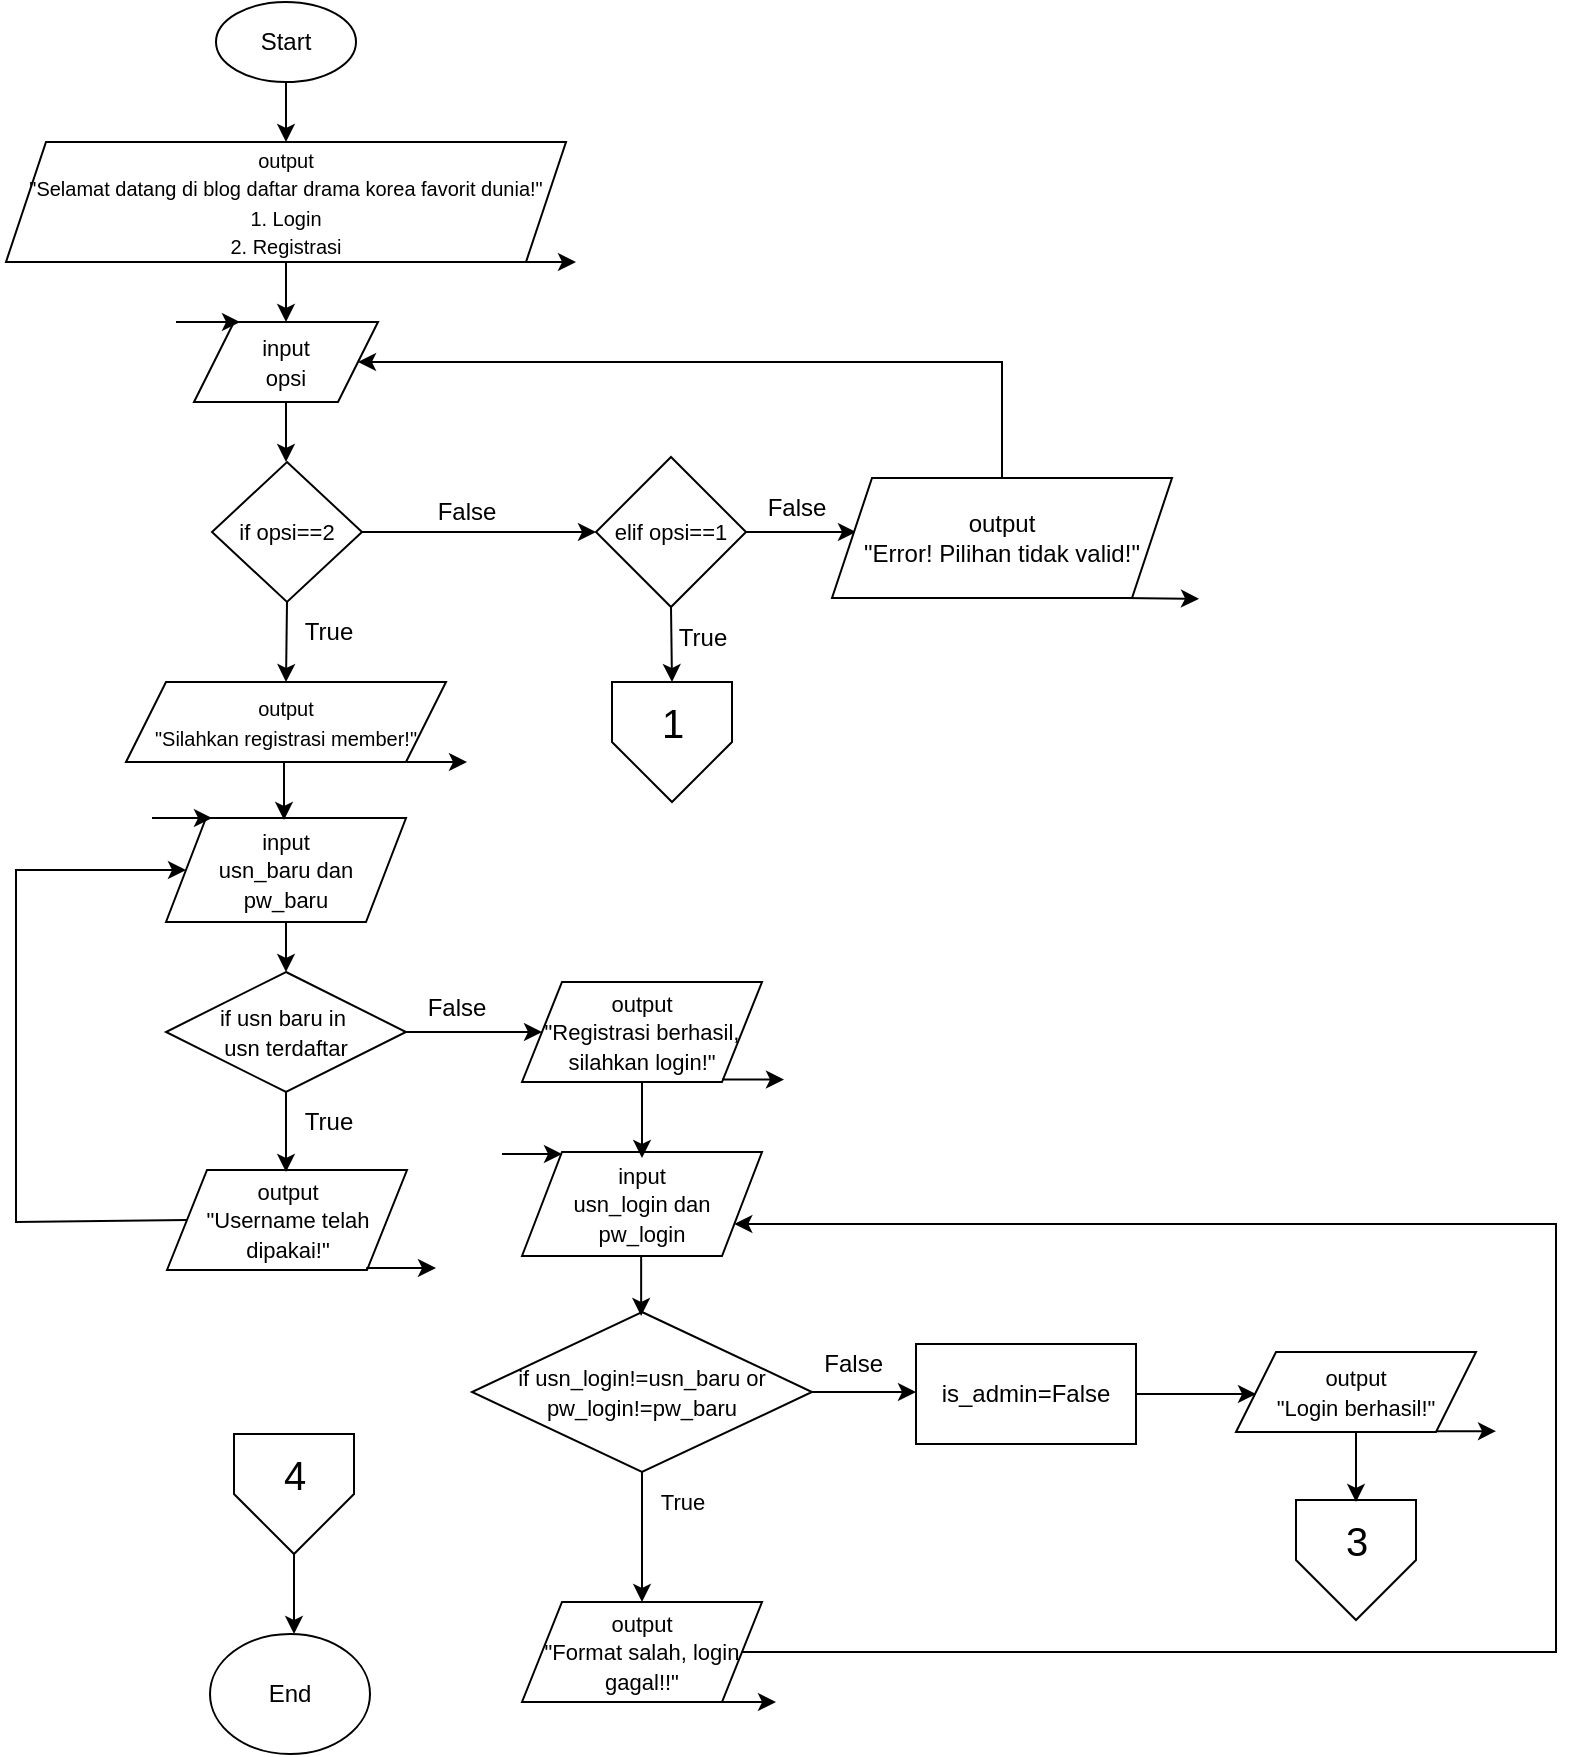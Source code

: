 <mxfile version="28.2.5" pages="4">
  <diagram name="Regis" id="JiZUztChwHqhcYP215OK">
    <mxGraphModel dx="1489" dy="943" grid="1" gridSize="10" guides="1" tooltips="1" connect="1" arrows="1" fold="1" page="1" pageScale="1" pageWidth="850" pageHeight="1100" math="0" shadow="0">
      <root>
        <mxCell id="0" />
        <mxCell id="1" parent="0" />
        <mxCell id="bdz7mE5qC4GTnXo5MI5p-3" value="" style="edgeStyle=orthogonalEdgeStyle;rounded=0;orthogonalLoop=1;jettySize=auto;html=1;" parent="1" source="bdz7mE5qC4GTnXo5MI5p-1" edge="1">
          <mxGeometry relative="1" as="geometry">
            <mxPoint x="425" y="110" as="targetPoint" />
          </mxGeometry>
        </mxCell>
        <mxCell id="bdz7mE5qC4GTnXo5MI5p-1" value="Start" style="ellipse;whiteSpace=wrap;html=1;" parent="1" vertex="1">
          <mxGeometry x="390" y="40" width="70" height="40" as="geometry" />
        </mxCell>
        <mxCell id="bdz7mE5qC4GTnXo5MI5p-8" value="" style="edgeStyle=orthogonalEdgeStyle;rounded=0;orthogonalLoop=1;jettySize=auto;html=1;" parent="1" source="bdz7mE5qC4GTnXo5MI5p-2" edge="1">
          <mxGeometry relative="1" as="geometry">
            <mxPoint x="425" y="200" as="targetPoint" />
          </mxGeometry>
        </mxCell>
        <mxCell id="bdz7mE5qC4GTnXo5MI5p-2" value="&lt;div&gt;&lt;font style=&quot;font-size: 10px;&quot;&gt;output&lt;/font&gt;&lt;/div&gt;&lt;font style=&quot;font-size: 10px;&quot;&gt;&quot;Selamat datang di blog daftar drama korea favorit dunia!&quot;&lt;/font&gt;&lt;div&gt;&lt;font style=&quot;font-size: 10px;&quot;&gt;1. Login&lt;/font&gt;&lt;/div&gt;&lt;div&gt;&lt;font style=&quot;font-size: 10px;&quot;&gt;2. Registrasi&lt;/font&gt;&lt;/div&gt;" style="shape=parallelogram;perimeter=parallelogramPerimeter;whiteSpace=wrap;html=1;fixedSize=1;" parent="1" vertex="1">
          <mxGeometry x="285" y="110" width="280" height="60" as="geometry" />
        </mxCell>
        <mxCell id="bdz7mE5qC4GTnXo5MI5p-6" value="" style="endArrow=classic;html=1;rounded=0;exitX=0.911;exitY=1;exitDx=0;exitDy=0;exitPerimeter=0;" parent="1" source="bdz7mE5qC4GTnXo5MI5p-2" edge="1">
          <mxGeometry width="50" height="50" relative="1" as="geometry">
            <mxPoint x="510" y="210" as="sourcePoint" />
            <mxPoint x="570" y="170" as="targetPoint" />
          </mxGeometry>
        </mxCell>
        <mxCell id="bdz7mE5qC4GTnXo5MI5p-7" value="&lt;font style=&quot;font-size: 11px;&quot;&gt;input&lt;/font&gt;&lt;div&gt;&lt;font style=&quot;font-size: 11px;&quot;&gt;opsi&lt;/font&gt;&lt;/div&gt;" style="shape=parallelogram;perimeter=parallelogramPerimeter;whiteSpace=wrap;html=1;fixedSize=1;" parent="1" vertex="1">
          <mxGeometry x="379" y="200" width="92" height="40" as="geometry" />
        </mxCell>
        <mxCell id="bdz7mE5qC4GTnXo5MI5p-9" value="" style="endArrow=classic;html=1;rounded=0;entryX=0.25;entryY=0;entryDx=0;entryDy=0;" parent="1" target="bdz7mE5qC4GTnXo5MI5p-7" edge="1">
          <mxGeometry width="50" height="50" relative="1" as="geometry">
            <mxPoint x="370" y="200" as="sourcePoint" />
            <mxPoint x="560" y="160" as="targetPoint" />
          </mxGeometry>
        </mxCell>
        <mxCell id="bdz7mE5qC4GTnXo5MI5p-10" value="&lt;font style=&quot;font-size: 11px;&quot;&gt;if opsi==2&lt;/font&gt;" style="rhombus;whiteSpace=wrap;html=1;" parent="1" vertex="1">
          <mxGeometry x="388" y="270" width="75" height="70" as="geometry" />
        </mxCell>
        <mxCell id="bdz7mE5qC4GTnXo5MI5p-12" value="" style="endArrow=classic;html=1;rounded=0;exitX=0.5;exitY=1;exitDx=0;exitDy=0;" parent="1" source="bdz7mE5qC4GTnXo5MI5p-7" edge="1">
          <mxGeometry width="50" height="50" relative="1" as="geometry">
            <mxPoint x="480" y="300" as="sourcePoint" />
            <mxPoint x="425" y="270" as="targetPoint" />
          </mxGeometry>
        </mxCell>
        <mxCell id="bdz7mE5qC4GTnXo5MI5p-13" value="" style="endArrow=classic;html=1;rounded=0;exitX=0.5;exitY=1;exitDx=0;exitDy=0;entryX=0.5;entryY=0;entryDx=0;entryDy=0;" parent="1" source="bdz7mE5qC4GTnXo5MI5p-10" target="bdz7mE5qC4GTnXo5MI5p-14" edge="1">
          <mxGeometry width="50" height="50" relative="1" as="geometry">
            <mxPoint x="480" y="300" as="sourcePoint" />
            <mxPoint x="426" y="370" as="targetPoint" />
          </mxGeometry>
        </mxCell>
        <mxCell id="bdz7mE5qC4GTnXo5MI5p-14" value="&lt;span style=&quot;font-size: 10px;&quot;&gt;output&lt;/span&gt;&lt;div&gt;&lt;span style=&quot;font-size: 10px;&quot;&gt;&quot;Silahkan registrasi member!&quot;&lt;/span&gt;&lt;/div&gt;" style="shape=parallelogram;perimeter=parallelogramPerimeter;whiteSpace=wrap;html=1;fixedSize=1;" parent="1" vertex="1">
          <mxGeometry x="345" y="380" width="160" height="40" as="geometry" />
        </mxCell>
        <mxCell id="bdz7mE5qC4GTnXo5MI5p-15" value="" style="endArrow=classic;html=1;rounded=0;" parent="1" edge="1">
          <mxGeometry width="50" height="50" relative="1" as="geometry">
            <mxPoint x="485.5" y="420" as="sourcePoint" />
            <mxPoint x="515.5" y="420" as="targetPoint" />
          </mxGeometry>
        </mxCell>
        <mxCell id="bdz7mE5qC4GTnXo5MI5p-17" value="" style="endArrow=classic;html=1;rounded=0;exitX=1;exitY=0.5;exitDx=0;exitDy=0;" parent="1" source="bdz7mE5qC4GTnXo5MI5p-10" edge="1">
          <mxGeometry width="50" height="50" relative="1" as="geometry">
            <mxPoint x="480" y="300" as="sourcePoint" />
            <mxPoint x="580" y="305" as="targetPoint" />
          </mxGeometry>
        </mxCell>
        <mxCell id="bdz7mE5qC4GTnXo5MI5p-18" value="&lt;font&gt;True&lt;/font&gt;" style="text;html=1;align=center;verticalAlign=middle;resizable=0;points=[];autosize=1;strokeColor=none;fillColor=none;" parent="1" vertex="1">
          <mxGeometry x="421" y="340" width="50" height="30" as="geometry" />
        </mxCell>
        <mxCell id="bdz7mE5qC4GTnXo5MI5p-21" value="&lt;font style=&quot;font-size: 11px;&quot;&gt;input&lt;/font&gt;&lt;div&gt;&lt;font style=&quot;font-size: 11px;&quot;&gt;usn_baru dan&lt;/font&gt;&lt;/div&gt;&lt;div&gt;&lt;font style=&quot;font-size: 11px;&quot;&gt;pw_baru&lt;/font&gt;&lt;/div&gt;" style="shape=parallelogram;perimeter=parallelogramPerimeter;whiteSpace=wrap;html=1;fixedSize=1;" parent="1" vertex="1">
          <mxGeometry x="365" y="448" width="120" height="52" as="geometry" />
        </mxCell>
        <mxCell id="bdz7mE5qC4GTnXo5MI5p-22" value="" style="endArrow=classic;html=1;rounded=0;" parent="1" edge="1">
          <mxGeometry width="50" height="50" relative="1" as="geometry">
            <mxPoint x="358" y="448" as="sourcePoint" />
            <mxPoint x="388" y="448" as="targetPoint" />
          </mxGeometry>
        </mxCell>
        <mxCell id="bdz7mE5qC4GTnXo5MI5p-24" value="&lt;span style=&quot;font-size: 11px;&quot;&gt;if usn baru in&amp;nbsp;&lt;/span&gt;&lt;div&gt;&lt;span style=&quot;font-size: 11px;&quot;&gt;usn terdaftar&lt;/span&gt;&lt;/div&gt;" style="rhombus;whiteSpace=wrap;html=1;" parent="1" vertex="1">
          <mxGeometry x="365" y="525" width="120" height="60" as="geometry" />
        </mxCell>
        <mxCell id="bdz7mE5qC4GTnXo5MI5p-26" value="True" style="text;html=1;align=center;verticalAlign=middle;resizable=0;points=[];autosize=1;strokeColor=none;fillColor=none;" parent="1" vertex="1">
          <mxGeometry x="421" y="585" width="50" height="30" as="geometry" />
        </mxCell>
        <mxCell id="bdz7mE5qC4GTnXo5MI5p-27" value="&lt;font style=&quot;font-size: 11px;&quot;&gt;output&lt;/font&gt;&lt;div&gt;&lt;font style=&quot;font-size: 11px;&quot;&gt;&quot;Username telah dipakai!&quot;&lt;/font&gt;&lt;/div&gt;" style="shape=parallelogram;perimeter=parallelogramPerimeter;whiteSpace=wrap;html=1;fixedSize=1;" parent="1" vertex="1">
          <mxGeometry x="365.5" y="624" width="120" height="50" as="geometry" />
        </mxCell>
        <mxCell id="bdz7mE5qC4GTnXo5MI5p-28" value="" style="endArrow=classic;html=1;rounded=0;exitX=0.83;exitY=0.979;exitDx=0;exitDy=0;exitPerimeter=0;" parent="1" source="bdz7mE5qC4GTnXo5MI5p-27" edge="1">
          <mxGeometry width="50" height="50" relative="1" as="geometry">
            <mxPoint x="562" y="605" as="sourcePoint" />
            <mxPoint x="500" y="673" as="targetPoint" />
          </mxGeometry>
        </mxCell>
        <mxCell id="bdz7mE5qC4GTnXo5MI5p-30" value="" style="endArrow=classic;html=1;rounded=0;exitX=0.5;exitY=1;exitDx=0;exitDy=0;" parent="1" source="bdz7mE5qC4GTnXo5MI5p-24" edge="1">
          <mxGeometry width="50" height="50" relative="1" as="geometry">
            <mxPoint x="642" y="655" as="sourcePoint" />
            <mxPoint x="425" y="625" as="targetPoint" />
          </mxGeometry>
        </mxCell>
        <mxCell id="SJj7UlldCI5LGYs4Ebn2-1" value="" style="endArrow=classic;html=1;rounded=0;" parent="1" edge="1">
          <mxGeometry width="50" height="50" relative="1" as="geometry">
            <mxPoint x="424" y="420" as="sourcePoint" />
            <mxPoint x="424" y="449" as="targetPoint" />
          </mxGeometry>
        </mxCell>
        <mxCell id="SJj7UlldCI5LGYs4Ebn2-2" value="" style="endArrow=classic;html=1;rounded=0;exitX=0.5;exitY=1;exitDx=0;exitDy=0;entryX=0.5;entryY=0;entryDx=0;entryDy=0;" parent="1" source="bdz7mE5qC4GTnXo5MI5p-21" target="bdz7mE5qC4GTnXo5MI5p-24" edge="1">
          <mxGeometry width="50" height="50" relative="1" as="geometry">
            <mxPoint x="790" y="740" as="sourcePoint" />
            <mxPoint x="840" y="690" as="targetPoint" />
          </mxGeometry>
        </mxCell>
        <mxCell id="SJj7UlldCI5LGYs4Ebn2-13" value="False" style="text;html=1;align=center;verticalAlign=middle;resizable=0;points=[];autosize=1;strokeColor=none;fillColor=none;" parent="1" vertex="1">
          <mxGeometry x="490" y="280" width="50" height="30" as="geometry" />
        </mxCell>
        <mxCell id="SJj7UlldCI5LGYs4Ebn2-14" value="&lt;font style=&quot;font-size: 11px;&quot;&gt;elif opsi==1&lt;/font&gt;" style="rhombus;whiteSpace=wrap;html=1;" parent="1" vertex="1">
          <mxGeometry x="580" y="267.5" width="75" height="75" as="geometry" />
        </mxCell>
        <mxCell id="SJj7UlldCI5LGYs4Ebn2-15" value="" style="endArrow=classic;html=1;rounded=0;exitX=0.5;exitY=1;exitDx=0;exitDy=0;" parent="1" source="SJj7UlldCI5LGYs4Ebn2-14" edge="1">
          <mxGeometry width="50" height="50" relative="1" as="geometry">
            <mxPoint x="600" y="480" as="sourcePoint" />
            <mxPoint x="618" y="380" as="targetPoint" />
          </mxGeometry>
        </mxCell>
        <mxCell id="SJj7UlldCI5LGYs4Ebn2-16" value="True" style="text;html=1;align=center;verticalAlign=middle;resizable=0;points=[];autosize=1;strokeColor=none;fillColor=none;" parent="1" vertex="1">
          <mxGeometry x="608" y="342.5" width="50" height="30" as="geometry" />
        </mxCell>
        <mxCell id="SJj7UlldCI5LGYs4Ebn2-45" value="" style="endArrow=classic;html=1;rounded=0;exitX=1;exitY=0.5;exitDx=0;exitDy=0;" parent="1" source="SJj7UlldCI5LGYs4Ebn2-14" edge="1">
          <mxGeometry width="50" height="50" relative="1" as="geometry">
            <mxPoint x="790" y="430" as="sourcePoint" />
            <mxPoint x="710" y="305" as="targetPoint" />
          </mxGeometry>
        </mxCell>
        <mxCell id="SJj7UlldCI5LGYs4Ebn2-46" value="False" style="text;html=1;align=center;verticalAlign=middle;resizable=0;points=[];autosize=1;strokeColor=none;fillColor=none;" parent="1" vertex="1">
          <mxGeometry x="655" y="278" width="50" height="30" as="geometry" />
        </mxCell>
        <mxCell id="SJj7UlldCI5LGYs4Ebn2-47" value="output&lt;div&gt;&quot;Error! Pilihan tidak valid!&quot;&lt;/div&gt;" style="shape=parallelogram;perimeter=parallelogramPerimeter;whiteSpace=wrap;html=1;fixedSize=1;" parent="1" vertex="1">
          <mxGeometry x="698" y="278" width="170" height="60" as="geometry" />
        </mxCell>
        <mxCell id="SJj7UlldCI5LGYs4Ebn2-48" value="" style="endArrow=classic;html=1;rounded=0;exitX=0.75;exitY=1;exitDx=0;exitDy=0;" parent="1" edge="1">
          <mxGeometry width="50" height="50" relative="1" as="geometry">
            <mxPoint x="844.5" y="337.95" as="sourcePoint" />
            <mxPoint x="881.5" y="338.42" as="targetPoint" />
          </mxGeometry>
        </mxCell>
        <mxCell id="SJj7UlldCI5LGYs4Ebn2-49" value="" style="endArrow=classic;html=1;rounded=0;exitX=0.5;exitY=0;exitDx=0;exitDy=0;" parent="1" source="SJj7UlldCI5LGYs4Ebn2-47" target="bdz7mE5qC4GTnXo5MI5p-7" edge="1">
          <mxGeometry width="50" height="50" relative="1" as="geometry">
            <mxPoint x="790" y="370" as="sourcePoint" />
            <mxPoint x="840" y="320" as="targetPoint" />
            <Array as="points">
              <mxPoint x="783" y="220" />
            </Array>
          </mxGeometry>
        </mxCell>
        <mxCell id="SJj7UlldCI5LGYs4Ebn2-106" value="&lt;font style=&quot;font-size: 11px;&quot;&gt;output&lt;/font&gt;&lt;div&gt;&lt;span style=&quot;font-size: 11px;&quot;&gt;&quot;Registrasi berhasil, silahkan login!&quot;&lt;/span&gt;&lt;/div&gt;" style="shape=parallelogram;perimeter=parallelogramPerimeter;whiteSpace=wrap;html=1;fixedSize=1;" parent="1" vertex="1">
          <mxGeometry x="543" y="530" width="120" height="50" as="geometry" />
        </mxCell>
        <mxCell id="SJj7UlldCI5LGYs4Ebn2-107" value="" style="endArrow=classic;html=1;rounded=0;" parent="1" edge="1">
          <mxGeometry width="50" height="50" relative="1" as="geometry">
            <mxPoint x="643" y="578.75" as="sourcePoint" />
            <mxPoint x="674" y="578.75" as="targetPoint" />
          </mxGeometry>
        </mxCell>
        <mxCell id="SJj7UlldCI5LGYs4Ebn2-108" value="&lt;font style=&quot;font-size: 11px;&quot;&gt;input&lt;/font&gt;&lt;div&gt;&lt;font style=&quot;font-size: 11px;&quot;&gt;usn_login dan&lt;/font&gt;&lt;/div&gt;&lt;div&gt;&lt;font style=&quot;font-size: 11px;&quot;&gt;pw_login&lt;/font&gt;&lt;/div&gt;" style="shape=parallelogram;perimeter=parallelogramPerimeter;whiteSpace=wrap;html=1;fixedSize=1;" parent="1" vertex="1">
          <mxGeometry x="543" y="615" width="120" height="52" as="geometry" />
        </mxCell>
        <mxCell id="SJj7UlldCI5LGYs4Ebn2-109" value="" style="endArrow=classic;html=1;rounded=0;" parent="1" edge="1">
          <mxGeometry width="50" height="50" relative="1" as="geometry">
            <mxPoint x="533" y="616" as="sourcePoint" />
            <mxPoint x="563" y="616" as="targetPoint" />
          </mxGeometry>
        </mxCell>
        <mxCell id="SJj7UlldCI5LGYs4Ebn2-110" value="&lt;span style=&quot;font-size: 11px;&quot;&gt;if usn_login!=usn_baru or pw_login!=pw_baru&lt;/span&gt;" style="rhombus;whiteSpace=wrap;html=1;" parent="1" vertex="1">
          <mxGeometry x="518" y="695" width="170" height="80" as="geometry" />
        </mxCell>
        <mxCell id="SJj7UlldCI5LGYs4Ebn2-111" value="" style="endArrow=classic;html=1;rounded=0;exitX=0.5;exitY=1;exitDx=0;exitDy=0;" parent="1" edge="1">
          <mxGeometry width="50" height="50" relative="1" as="geometry">
            <mxPoint x="602.57" y="667" as="sourcePoint" />
            <mxPoint x="602.57" y="697" as="targetPoint" />
          </mxGeometry>
        </mxCell>
        <mxCell id="SJj7UlldCI5LGYs4Ebn2-112" value="&lt;font style=&quot;font-size: 11px;&quot;&gt;True&lt;/font&gt;" style="text;html=1;align=center;verticalAlign=middle;resizable=0;points=[];autosize=1;strokeColor=none;fillColor=none;" parent="1" vertex="1">
          <mxGeometry x="598" y="775" width="50" height="30" as="geometry" />
        </mxCell>
        <mxCell id="SJj7UlldCI5LGYs4Ebn2-113" value="&lt;font style=&quot;font-size: 11px;&quot;&gt;output&lt;/font&gt;&lt;div&gt;&lt;font style=&quot;font-size: 11px;&quot;&gt;&quot;Format salah, login gagal!!&quot;&lt;/font&gt;&lt;/div&gt;" style="shape=parallelogram;perimeter=parallelogramPerimeter;whiteSpace=wrap;html=1;fixedSize=1;" parent="1" vertex="1">
          <mxGeometry x="543" y="840" width="120" height="50" as="geometry" />
        </mxCell>
        <mxCell id="SJj7UlldCI5LGYs4Ebn2-114" value="" style="endArrow=classic;html=1;rounded=0;exitX=0.83;exitY=0.979;exitDx=0;exitDy=0;exitPerimeter=0;" parent="1" edge="1">
          <mxGeometry width="50" height="50" relative="1" as="geometry">
            <mxPoint x="640" y="890" as="sourcePoint" />
            <mxPoint x="670" y="890" as="targetPoint" />
          </mxGeometry>
        </mxCell>
        <mxCell id="SJj7UlldCI5LGYs4Ebn2-115" value="" style="endArrow=classic;html=1;rounded=0;exitX=0.5;exitY=1;exitDx=0;exitDy=0;entryX=0.5;entryY=0;entryDx=0;entryDy=0;" parent="1" source="SJj7UlldCI5LGYs4Ebn2-110" edge="1" target="SJj7UlldCI5LGYs4Ebn2-113">
          <mxGeometry width="50" height="50" relative="1" as="geometry">
            <mxPoint x="825" y="865" as="sourcePoint" />
            <mxPoint x="603" y="810" as="targetPoint" />
          </mxGeometry>
        </mxCell>
        <mxCell id="SJj7UlldCI5LGYs4Ebn2-116" value="" style="endArrow=classic;html=1;rounded=0;exitX=0.5;exitY=1;exitDx=0;exitDy=0;" parent="1" source="SJj7UlldCI5LGYs4Ebn2-106" edge="1">
          <mxGeometry width="50" height="50" relative="1" as="geometry">
            <mxPoint x="763" y="640" as="sourcePoint" />
            <mxPoint x="603" y="618" as="targetPoint" />
          </mxGeometry>
        </mxCell>
        <mxCell id="SJj7UlldCI5LGYs4Ebn2-117" value="" style="endArrow=classic;html=1;rounded=0;exitX=1;exitY=0.5;exitDx=0;exitDy=0;entryX=0;entryY=0.5;entryDx=0;entryDy=0;" parent="1" source="bdz7mE5qC4GTnXo5MI5p-24" target="SJj7UlldCI5LGYs4Ebn2-106" edge="1">
          <mxGeometry width="50" height="50" relative="1" as="geometry">
            <mxPoint x="590" y="680" as="sourcePoint" />
            <mxPoint x="554" y="557" as="targetPoint" />
          </mxGeometry>
        </mxCell>
        <mxCell id="SJj7UlldCI5LGYs4Ebn2-118" value="&lt;font style=&quot;font-size: 11px;&quot;&gt;output&lt;/font&gt;&lt;div&gt;&lt;font style=&quot;font-size: 11px;&quot;&gt;&quot;Login berhasil!&quot;&lt;/font&gt;&lt;/div&gt;" style="shape=parallelogram;perimeter=parallelogramPerimeter;whiteSpace=wrap;html=1;fixedSize=1;" parent="1" vertex="1">
          <mxGeometry x="900" y="715" width="120" height="40" as="geometry" />
        </mxCell>
        <mxCell id="SJj7UlldCI5LGYs4Ebn2-119" value="" style="endArrow=classic;html=1;rounded=0;exitX=0.83;exitY=0.979;exitDx=0;exitDy=0;exitPerimeter=0;" parent="1" edge="1">
          <mxGeometry width="50" height="50" relative="1" as="geometry">
            <mxPoint x="1000" y="754.57" as="sourcePoint" />
            <mxPoint x="1030" y="754.57" as="targetPoint" />
          </mxGeometry>
        </mxCell>
        <mxCell id="SJj7UlldCI5LGYs4Ebn2-120" value="" style="endArrow=classic;html=1;rounded=0;exitX=1;exitY=0.5;exitDx=0;exitDy=0;" parent="1" source="SJj7UlldCI5LGYs4Ebn2-110" edge="1">
          <mxGeometry width="50" height="50" relative="1" as="geometry">
            <mxPoint x="710" y="611" as="sourcePoint" />
            <mxPoint x="740" y="735" as="targetPoint" />
            <Array as="points">
              <mxPoint x="710" y="735" />
            </Array>
          </mxGeometry>
        </mxCell>
        <mxCell id="SJj7UlldCI5LGYs4Ebn2-121" value="False&amp;nbsp;" style="text;html=1;align=center;verticalAlign=middle;resizable=0;points=[];autosize=1;strokeColor=none;fillColor=none;" parent="1" vertex="1">
          <mxGeometry x="680" y="706" width="60" height="30" as="geometry" />
        </mxCell>
        <mxCell id="SJj7UlldCI5LGYs4Ebn2-122" value="False" style="text;html=1;align=center;verticalAlign=middle;resizable=0;points=[];autosize=1;strokeColor=none;fillColor=none;" parent="1" vertex="1">
          <mxGeometry x="485" y="528" width="50" height="30" as="geometry" />
        </mxCell>
        <mxCell id="SJj7UlldCI5LGYs4Ebn2-123" value="" style="endArrow=classic;html=1;rounded=0;exitX=1;exitY=0.5;exitDx=0;exitDy=0;entryX=1;entryY=0.75;entryDx=0;entryDy=0;" parent="1" source="SJj7UlldCI5LGYs4Ebn2-113" target="SJj7UlldCI5LGYs4Ebn2-108" edge="1">
          <mxGeometry width="50" height="50" relative="1" as="geometry">
            <mxPoint x="670" y="620" as="sourcePoint" />
            <mxPoint x="720" y="570" as="targetPoint" />
            <Array as="points">
              <mxPoint x="1060" y="865" />
              <mxPoint x="1060" y="651" />
            </Array>
          </mxGeometry>
        </mxCell>
        <mxCell id="cU8ZHw_bggIx8L5B_mDR-2" value="" style="verticalLabelPosition=bottom;verticalAlign=top;html=1;shape=offPageConnector;rounded=0;size=0.5;" parent="1" vertex="1">
          <mxGeometry x="588" y="380" width="60" height="60" as="geometry" />
        </mxCell>
        <mxCell id="cU8ZHw_bggIx8L5B_mDR-3" value="&lt;font style=&quot;font-size: 20px;&quot;&gt;1&lt;/font&gt;" style="text;html=1;align=center;verticalAlign=middle;resizable=0;points=[];autosize=1;strokeColor=none;fillColor=none;" parent="1" vertex="1">
          <mxGeometry x="603" y="380" width="30" height="40" as="geometry" />
        </mxCell>
        <mxCell id="5DzpKOg_zmlzgGN2bv2q-2" value="" style="verticalLabelPosition=bottom;verticalAlign=top;html=1;shape=offPageConnector;rounded=0;size=0.5;" parent="1" vertex="1">
          <mxGeometry x="930" y="789" width="60" height="60" as="geometry" />
        </mxCell>
        <mxCell id="5DzpKOg_zmlzgGN2bv2q-3" value="&lt;span style=&quot;font-size: 20px;&quot;&gt;3&lt;/span&gt;" style="text;html=1;align=center;verticalAlign=middle;resizable=0;points=[];autosize=1;strokeColor=none;fillColor=none;" parent="1" vertex="1">
          <mxGeometry x="945" y="789" width="30" height="40" as="geometry" />
        </mxCell>
        <mxCell id="SpbL_eIFljlewfDm1Zae-1" value="" style="endArrow=classic;html=1;rounded=0;exitX=0.5;exitY=1;exitDx=0;exitDy=0;" parent="1" source="SJj7UlldCI5LGYs4Ebn2-118" edge="1">
          <mxGeometry width="50" height="50" relative="1" as="geometry">
            <mxPoint x="790" y="780" as="sourcePoint" />
            <mxPoint x="960" y="790" as="targetPoint" />
          </mxGeometry>
        </mxCell>
        <mxCell id="e2qzC18cUA-EEJeUVPQp-1" value="" style="verticalLabelPosition=bottom;verticalAlign=top;html=1;shape=offPageConnector;rounded=0;size=0.5;" vertex="1" parent="1">
          <mxGeometry x="399" y="756" width="60" height="60" as="geometry" />
        </mxCell>
        <mxCell id="e2qzC18cUA-EEJeUVPQp-2" value="&lt;span style=&quot;font-size: 20px;&quot;&gt;4&lt;/span&gt;" style="text;html=1;align=center;verticalAlign=middle;resizable=0;points=[];autosize=1;strokeColor=none;fillColor=none;" vertex="1" parent="1">
          <mxGeometry x="414" y="756" width="30" height="40" as="geometry" />
        </mxCell>
        <mxCell id="e2qzC18cUA-EEJeUVPQp-3" value="" style="endArrow=classic;html=1;rounded=0;exitX=0.5;exitY=1;exitDx=0;exitDy=0;" edge="1" parent="1" source="e2qzC18cUA-EEJeUVPQp-1">
          <mxGeometry width="50" height="50" relative="1" as="geometry">
            <mxPoint x="746" y="666" as="sourcePoint" />
            <mxPoint x="429" y="856" as="targetPoint" />
          </mxGeometry>
        </mxCell>
        <mxCell id="e2qzC18cUA-EEJeUVPQp-4" value="End" style="ellipse;whiteSpace=wrap;html=1;" vertex="1" parent="1">
          <mxGeometry x="387" y="856" width="80" height="60" as="geometry" />
        </mxCell>
        <mxCell id="e2qzC18cUA-EEJeUVPQp-5" value="" style="endArrow=classic;html=1;rounded=0;exitX=0;exitY=0.5;exitDx=0;exitDy=0;entryX=0;entryY=0.5;entryDx=0;entryDy=0;" edge="1" parent="1" source="bdz7mE5qC4GTnXo5MI5p-27" target="bdz7mE5qC4GTnXo5MI5p-21">
          <mxGeometry width="50" height="50" relative="1" as="geometry">
            <mxPoint x="840" y="480" as="sourcePoint" />
            <mxPoint x="890" y="430" as="targetPoint" />
            <Array as="points">
              <mxPoint x="290" y="650" />
              <mxPoint x="290" y="474" />
            </Array>
          </mxGeometry>
        </mxCell>
        <mxCell id="fuOZtyEnQizHDtbJjAct-1" value="is_admin=False" style="rounded=0;whiteSpace=wrap;html=1;" vertex="1" parent="1">
          <mxGeometry x="740" y="711" width="110" height="50" as="geometry" />
        </mxCell>
        <mxCell id="HiFXyRoiLPcKSQBcT-ZI-1" value="" style="endArrow=classic;html=1;rounded=0;exitX=1;exitY=0.5;exitDx=0;exitDy=0;" edge="1" parent="1" source="fuOZtyEnQizHDtbJjAct-1">
          <mxGeometry width="50" height="50" relative="1" as="geometry">
            <mxPoint x="770" y="660" as="sourcePoint" />
            <mxPoint x="910" y="736" as="targetPoint" />
          </mxGeometry>
        </mxCell>
      </root>
    </mxGraphModel>
  </diagram>
  <diagram id="qr6djR8Erb3W_zAV7whb" name="Login">
    <mxGraphModel dx="1489" dy="943" grid="1" gridSize="10" guides="1" tooltips="1" connect="1" arrows="1" fold="1" page="1" pageScale="1" pageWidth="850" pageHeight="1100" math="0" shadow="0">
      <root>
        <mxCell id="0" />
        <mxCell id="1" parent="0" />
        <mxCell id="7Va5eu2rcZLdLHJ4mg1E-1" value="&lt;span style=&quot;font-size: 10px;&quot;&gt;output&lt;/span&gt;&lt;div&gt;&lt;span style=&quot;font-size: 10px;&quot;&gt;&quot;Silahkan login&quot;&lt;/span&gt;&lt;/div&gt;" style="shape=parallelogram;perimeter=parallelogramPerimeter;whiteSpace=wrap;html=1;fixedSize=1;" parent="1" vertex="1">
          <mxGeometry x="253.5" y="149" width="110" height="40" as="geometry" />
        </mxCell>
        <mxCell id="7Va5eu2rcZLdLHJ4mg1E-2" value="" style="endArrow=classic;html=1;rounded=0;" parent="1" edge="1">
          <mxGeometry width="50" height="50" relative="1" as="geometry">
            <mxPoint x="342" y="189" as="sourcePoint" />
            <mxPoint x="372" y="189" as="targetPoint" />
          </mxGeometry>
        </mxCell>
        <mxCell id="7Va5eu2rcZLdLHJ4mg1E-3" value="" style="endArrow=classic;html=1;rounded=0;exitX=0.5;exitY=1;exitDx=0;exitDy=0;" parent="1" source="7Va5eu2rcZLdLHJ4mg1E-1" edge="1">
          <mxGeometry width="50" height="50" relative="1" as="geometry">
            <mxPoint x="272" y="308" as="sourcePoint" />
            <mxPoint x="309" y="228" as="targetPoint" />
          </mxGeometry>
        </mxCell>
        <mxCell id="7Va5eu2rcZLdLHJ4mg1E-4" value="&lt;font style=&quot;font-size: 11px;&quot;&gt;input&lt;/font&gt;&lt;div&gt;&lt;font style=&quot;font-size: 11px;&quot;&gt;usn_login dan&lt;/font&gt;&lt;/div&gt;&lt;div&gt;&lt;font style=&quot;font-size: 11px;&quot;&gt;pw_login&lt;/font&gt;&lt;/div&gt;" style="shape=parallelogram;perimeter=parallelogramPerimeter;whiteSpace=wrap;html=1;fixedSize=1;" parent="1" vertex="1">
          <mxGeometry x="250" y="228" width="113.5" height="52" as="geometry" />
        </mxCell>
        <mxCell id="7Va5eu2rcZLdLHJ4mg1E-5" value="" style="endArrow=classic;html=1;rounded=0;exitX=0.5;exitY=1;exitDx=0;exitDy=0;" parent="1" source="7Va5eu2rcZLdLHJ4mg1E-4" edge="1">
          <mxGeometry width="50" height="50" relative="1" as="geometry">
            <mxPoint x="272" y="308" as="sourcePoint" />
            <mxPoint x="307" y="318" as="targetPoint" />
          </mxGeometry>
        </mxCell>
        <mxCell id="7Va5eu2rcZLdLHJ4mg1E-6" value="&lt;span style=&quot;font-size: 11px;&quot;&gt;if usn_login and pw_login in admin terdaftar&lt;/span&gt;" style="rhombus;whiteSpace=wrap;html=1;" parent="1" vertex="1">
          <mxGeometry x="246.75" y="318" width="120" height="110" as="geometry" />
        </mxCell>
        <mxCell id="7Va5eu2rcZLdLHJ4mg1E-7" value="" style="endArrow=classic;html=1;rounded=0;exitX=0.5;exitY=1;exitDx=0;exitDy=0;" parent="1" edge="1">
          <mxGeometry width="50" height="50" relative="1" as="geometry">
            <mxPoint x="306.22" y="428" as="sourcePoint" />
            <mxPoint x="306" y="470" as="targetPoint" />
          </mxGeometry>
        </mxCell>
        <mxCell id="7Va5eu2rcZLdLHJ4mg1E-8" value="True" style="text;html=1;align=center;verticalAlign=middle;resizable=0;points=[];autosize=1;strokeColor=none;fillColor=none;" parent="1" vertex="1">
          <mxGeometry x="300" y="427" width="50" height="30" as="geometry" />
        </mxCell>
        <mxCell id="7Va5eu2rcZLdLHJ4mg1E-9" value="is_admin=True" style="rounded=0;whiteSpace=wrap;html=1;" parent="1" vertex="1">
          <mxGeometry x="264.13" y="468" width="85.25" height="40" as="geometry" />
        </mxCell>
        <mxCell id="7Va5eu2rcZLdLHJ4mg1E-10" value="" style="endArrow=classic;html=1;rounded=0;exitX=0.5;exitY=1;exitDx=0;exitDy=0;" parent="1" source="7Va5eu2rcZLdLHJ4mg1E-9" edge="1">
          <mxGeometry width="50" height="50" relative="1" as="geometry">
            <mxPoint x="382" y="438" as="sourcePoint" />
            <mxPoint x="307" y="538" as="targetPoint" />
          </mxGeometry>
        </mxCell>
        <mxCell id="7Va5eu2rcZLdLHJ4mg1E-11" value="output&lt;div&gt;&quot;Login admin berhasil!&quot;&lt;/div&gt;" style="shape=parallelogram;perimeter=parallelogramPerimeter;whiteSpace=wrap;html=1;fixedSize=1;" parent="1" vertex="1">
          <mxGeometry x="245" y="538" width="120" height="50" as="geometry" />
        </mxCell>
        <mxCell id="7Va5eu2rcZLdLHJ4mg1E-12" value="" style="endArrow=classic;html=1;rounded=0;exitX=0.75;exitY=1;exitDx=0;exitDy=0;" parent="1" source="7Va5eu2rcZLdLHJ4mg1E-11" edge="1">
          <mxGeometry width="50" height="50" relative="1" as="geometry">
            <mxPoint x="392" y="458" as="sourcePoint" />
            <mxPoint x="372" y="588" as="targetPoint" />
          </mxGeometry>
        </mxCell>
        <mxCell id="7Va5eu2rcZLdLHJ4mg1E-13" value="" style="endArrow=classic;html=1;rounded=0;exitX=1;exitY=0.5;exitDx=0;exitDy=0;" parent="1" source="7Va5eu2rcZLdLHJ4mg1E-6" edge="1">
          <mxGeometry width="50" height="50" relative="1" as="geometry">
            <mxPoint x="522" y="358" as="sourcePoint" />
            <mxPoint x="412" y="373" as="targetPoint" />
          </mxGeometry>
        </mxCell>
        <mxCell id="7Va5eu2rcZLdLHJ4mg1E-14" value="False" style="text;html=1;align=center;verticalAlign=middle;resizable=0;points=[];autosize=1;strokeColor=none;fillColor=none;" parent="1" vertex="1">
          <mxGeometry x="362" y="348" width="50" height="30" as="geometry" />
        </mxCell>
        <mxCell id="7Va5eu2rcZLdLHJ4mg1E-15" value="&lt;font style=&quot;font-size: 11px;&quot;&gt;elif usn_login and pw_login in member terdaftar&lt;/font&gt;" style="rhombus;whiteSpace=wrap;html=1;" parent="1" vertex="1">
          <mxGeometry x="412" y="317" width="120" height="110" as="geometry" />
        </mxCell>
        <mxCell id="7Va5eu2rcZLdLHJ4mg1E-16" value="" style="endArrow=classic;html=1;rounded=0;exitX=0.5;exitY=1;exitDx=0;exitDy=0;" parent="1" edge="1">
          <mxGeometry width="50" height="50" relative="1" as="geometry">
            <mxPoint x="471.22" y="427" as="sourcePoint" />
            <mxPoint x="471.22" y="465" as="targetPoint" />
          </mxGeometry>
        </mxCell>
        <mxCell id="7Va5eu2rcZLdLHJ4mg1E-17" value="True" style="text;html=1;align=center;verticalAlign=middle;resizable=0;points=[];autosize=1;strokeColor=none;fillColor=none;" parent="1" vertex="1">
          <mxGeometry x="462" y="427" width="50" height="30" as="geometry" />
        </mxCell>
        <mxCell id="7Va5eu2rcZLdLHJ4mg1E-18" value="is_admin=False" style="rounded=0;whiteSpace=wrap;html=1;" parent="1" vertex="1">
          <mxGeometry x="421.87" y="463" width="100.25" height="40" as="geometry" />
        </mxCell>
        <mxCell id="7Va5eu2rcZLdLHJ4mg1E-19" value="" style="endArrow=classic;html=1;rounded=0;exitX=0.5;exitY=1;exitDx=0;exitDy=0;" parent="1" source="7Va5eu2rcZLdLHJ4mg1E-18" edge="1">
          <mxGeometry width="50" height="50" relative="1" as="geometry">
            <mxPoint x="547" y="437" as="sourcePoint" />
            <mxPoint x="472" y="537" as="targetPoint" />
          </mxGeometry>
        </mxCell>
        <mxCell id="7Va5eu2rcZLdLHJ4mg1E-20" value="output&lt;div&gt;&quot;Login member berhasil!&quot;&lt;/div&gt;" style="shape=parallelogram;perimeter=parallelogramPerimeter;whiteSpace=wrap;html=1;fixedSize=1;" parent="1" vertex="1">
          <mxGeometry x="410" y="537" width="120" height="50" as="geometry" />
        </mxCell>
        <mxCell id="7Va5eu2rcZLdLHJ4mg1E-21" value="" style="endArrow=classic;html=1;rounded=0;exitX=0.75;exitY=1;exitDx=0;exitDy=0;" parent="1" source="7Va5eu2rcZLdLHJ4mg1E-20" edge="1">
          <mxGeometry width="50" height="50" relative="1" as="geometry">
            <mxPoint x="557" y="457" as="sourcePoint" />
            <mxPoint x="537" y="587" as="targetPoint" />
          </mxGeometry>
        </mxCell>
        <mxCell id="7Va5eu2rcZLdLHJ4mg1E-22" value="" style="endArrow=classic;html=1;rounded=0;exitX=1;exitY=0.5;exitDx=0;exitDy=0;" parent="1" source="7Va5eu2rcZLdLHJ4mg1E-15" edge="1">
          <mxGeometry width="50" height="50" relative="1" as="geometry">
            <mxPoint x="682" y="568" as="sourcePoint" />
            <mxPoint x="582" y="372" as="targetPoint" />
          </mxGeometry>
        </mxCell>
        <mxCell id="7Va5eu2rcZLdLHJ4mg1E-23" value="False" style="text;html=1;align=center;verticalAlign=middle;resizable=0;points=[];autosize=1;strokeColor=none;fillColor=none;" parent="1" vertex="1">
          <mxGeometry x="530" y="348" width="50" height="30" as="geometry" />
        </mxCell>
        <mxCell id="7Va5eu2rcZLdLHJ4mg1E-24" value="output&lt;div&gt;&quot;Login gagal!&quot;&lt;/div&gt;" style="shape=parallelogram;perimeter=parallelogramPerimeter;whiteSpace=wrap;html=1;fixedSize=1;" parent="1" vertex="1">
          <mxGeometry x="572" y="346.47" width="120" height="50" as="geometry" />
        </mxCell>
        <mxCell id="7Va5eu2rcZLdLHJ4mg1E-25" value="" style="endArrow=classic;html=1;rounded=0;exitX=0.75;exitY=1;exitDx=0;exitDy=0;" parent="1" source="7Va5eu2rcZLdLHJ4mg1E-24" edge="1">
          <mxGeometry width="50" height="50" relative="1" as="geometry">
            <mxPoint x="719" y="266.47" as="sourcePoint" />
            <mxPoint x="699" y="396.47" as="targetPoint" />
          </mxGeometry>
        </mxCell>
        <mxCell id="7Va5eu2rcZLdLHJ4mg1E-26" value="" style="endArrow=classic;html=1;rounded=0;exitX=0.5;exitY=0;exitDx=0;exitDy=0;entryX=1;entryY=0.5;entryDx=0;entryDy=0;" parent="1" source="7Va5eu2rcZLdLHJ4mg1E-24" target="7Va5eu2rcZLdLHJ4mg1E-4" edge="1">
          <mxGeometry width="50" height="50" relative="1" as="geometry">
            <mxPoint x="662" y="418" as="sourcePoint" />
            <mxPoint x="712" y="368" as="targetPoint" />
            <Array as="points">
              <mxPoint x="632" y="254" />
            </Array>
          </mxGeometry>
        </mxCell>
        <mxCell id="7Va5eu2rcZLdLHJ4mg1E-29" value="" style="verticalLabelPosition=bottom;verticalAlign=top;html=1;shape=offPageConnector;rounded=0;size=0.5;" parent="1" vertex="1">
          <mxGeometry x="278.5" y="50" width="60" height="60" as="geometry" />
        </mxCell>
        <mxCell id="7Va5eu2rcZLdLHJ4mg1E-30" value="&lt;font style=&quot;font-size: 20px;&quot;&gt;1&lt;/font&gt;" style="text;html=1;align=center;verticalAlign=middle;resizable=0;points=[];autosize=1;strokeColor=none;fillColor=none;" parent="1" vertex="1">
          <mxGeometry x="293.5" y="50" width="30" height="40" as="geometry" />
        </mxCell>
        <mxCell id="HEokD8pi-4lOuuZFcUgd-3" value="" style="verticalLabelPosition=bottom;verticalAlign=top;html=1;shape=offPageConnector;rounded=0;size=0.5;" parent="1" vertex="1">
          <mxGeometry x="280.5" y="669" width="60" height="60" as="geometry" />
        </mxCell>
        <mxCell id="bxmy8nteCBDZHZLm3RZC-2" value="" style="endArrow=classic;html=1;rounded=0;entryX=0.155;entryY=0.05;entryDx=0;entryDy=0;entryPerimeter=0;" parent="1" edge="1">
          <mxGeometry width="50" height="50" relative="1" as="geometry">
            <mxPoint x="233" y="230" as="sourcePoint" />
            <mxPoint x="270.592" y="230.6" as="targetPoint" />
          </mxGeometry>
        </mxCell>
        <mxCell id="tAXgtypq5ax3VRJ6iImE-1" value="" style="endArrow=classic;html=1;rounded=0;exitX=0.536;exitY=1.003;exitDx=0;exitDy=0;exitPerimeter=0;entryX=0.639;entryY=-0.038;entryDx=0;entryDy=0;entryPerimeter=0;" parent="1" source="7Va5eu2rcZLdLHJ4mg1E-11" edge="1">
          <mxGeometry width="50" height="50" relative="1" as="geometry">
            <mxPoint x="480" y="640" as="sourcePoint" />
            <mxPoint x="309.67" y="668.48" as="targetPoint" />
          </mxGeometry>
        </mxCell>
        <mxCell id="tAXgtypq5ax3VRJ6iImE-2" value="&lt;span style=&quot;font-size: 20px;&quot;&gt;2&lt;/span&gt;" style="text;html=1;align=center;verticalAlign=middle;resizable=0;points=[];autosize=1;strokeColor=none;fillColor=none;" parent="1" vertex="1">
          <mxGeometry x="295.5" y="669" width="30" height="40" as="geometry" />
        </mxCell>
        <mxCell id="ixEc3Hto4sZF6tSrJ4R3-1" value="" style="endArrow=classic;html=1;rounded=0;exitX=0.5;exitY=1;exitDx=0;exitDy=0;entryX=0.5;entryY=0;entryDx=0;entryDy=0;" edge="1" parent="1" source="7Va5eu2rcZLdLHJ4mg1E-29" target="7Va5eu2rcZLdLHJ4mg1E-1">
          <mxGeometry width="50" height="50" relative="1" as="geometry">
            <mxPoint x="560" y="400" as="sourcePoint" />
            <mxPoint x="610" y="350" as="targetPoint" />
          </mxGeometry>
        </mxCell>
        <mxCell id="aTfKV-AGUr5C_di1pJN4-1" value="" style="verticalLabelPosition=bottom;verticalAlign=top;html=1;shape=offPageConnector;rounded=0;size=0.5;" vertex="1" parent="1">
          <mxGeometry x="439.5" y="668" width="60" height="60" as="geometry" />
        </mxCell>
        <mxCell id="aTfKV-AGUr5C_di1pJN4-2" value="" style="endArrow=classic;html=1;rounded=0;exitX=0.536;exitY=1.003;exitDx=0;exitDy=0;exitPerimeter=0;entryX=0.639;entryY=-0.038;entryDx=0;entryDy=0;entryPerimeter=0;" edge="1" parent="1">
          <mxGeometry width="50" height="50" relative="1" as="geometry">
            <mxPoint x="468" y="587" as="sourcePoint" />
            <mxPoint x="468.67" y="667.48" as="targetPoint" />
          </mxGeometry>
        </mxCell>
        <mxCell id="aTfKV-AGUr5C_di1pJN4-3" value="&lt;span style=&quot;font-size: 20px;&quot;&gt;3&lt;/span&gt;" style="text;html=1;align=center;verticalAlign=middle;resizable=0;points=[];autosize=1;strokeColor=none;fillColor=none;" vertex="1" parent="1">
          <mxGeometry x="454.5" y="668" width="30" height="40" as="geometry" />
        </mxCell>
      </root>
    </mxGraphModel>
  </diagram>
  <diagram id="rP75DixowVUO9uzGVfM4" name="Menu_admin">
    <mxGraphModel dx="1042" dy="660" grid="1" gridSize="10" guides="1" tooltips="1" connect="1" arrows="1" fold="1" page="1" pageScale="1" pageWidth="850" pageHeight="1100" math="0" shadow="0">
      <root>
        <mxCell id="0" />
        <mxCell id="1" parent="0" />
        <mxCell id="Sp9nMRfrtx3zFeuTPP1S-1" value="" style="verticalLabelPosition=bottom;verticalAlign=top;html=1;shape=offPageConnector;rounded=0;size=0.5;" parent="1" vertex="1">
          <mxGeometry x="380" y="60" width="60" height="60" as="geometry" />
        </mxCell>
        <mxCell id="Sp9nMRfrtx3zFeuTPP1S-2" value="&lt;span style=&quot;font-size: 20px;&quot;&gt;2&lt;/span&gt;" style="text;html=1;align=center;verticalAlign=middle;resizable=0;points=[];autosize=1;strokeColor=none;fillColor=none;" parent="1" vertex="1">
          <mxGeometry x="395" y="61" width="30" height="40" as="geometry" />
        </mxCell>
        <mxCell id="Sp9nMRfrtx3zFeuTPP1S-3" value="" style="endArrow=classic;html=1;rounded=0;exitX=0.5;exitY=1;exitDx=0;exitDy=0;" parent="1" source="Sp9nMRfrtx3zFeuTPP1S-1" edge="1">
          <mxGeometry width="50" height="50" relative="1" as="geometry">
            <mxPoint x="400" y="150" as="sourcePoint" />
            <mxPoint x="410" y="160" as="targetPoint" />
          </mxGeometry>
        </mxCell>
        <mxCell id="Sp9nMRfrtx3zFeuTPP1S-5" value="&lt;font style=&quot;font-size: 11px;&quot;&gt;output&lt;/font&gt;&lt;div&gt;&lt;font style=&quot;font-size: 11px;&quot;&gt;&quot;Menu akses&quot;&lt;/font&gt;&lt;/div&gt;" style="shape=parallelogram;perimeter=parallelogramPerimeter;whiteSpace=wrap;html=1;fixedSize=1;" parent="1" vertex="1">
          <mxGeometry x="360" y="160" width="100" height="40" as="geometry" />
        </mxCell>
        <mxCell id="Sp9nMRfrtx3zFeuTPP1S-6" value="" style="endArrow=classic;html=1;rounded=0;exitX=0.75;exitY=1;exitDx=0;exitDy=0;" parent="1" source="Sp9nMRfrtx3zFeuTPP1S-5" edge="1">
          <mxGeometry width="50" height="50" relative="1" as="geometry">
            <mxPoint x="450" y="150" as="sourcePoint" />
            <mxPoint x="470" y="200" as="targetPoint" />
          </mxGeometry>
        </mxCell>
        <mxCell id="Sp9nMRfrtx3zFeuTPP1S-7" value="&lt;font style=&quot;font-size: 11px;&quot;&gt;input&lt;/font&gt;&lt;div&gt;&lt;font style=&quot;font-size: 11px;&quot;&gt;menu (1-5)&lt;/font&gt;&lt;/div&gt;" style="shape=parallelogram;perimeter=parallelogramPerimeter;whiteSpace=wrap;html=1;fixedSize=1;" parent="1" vertex="1">
          <mxGeometry x="360" y="230" width="100" height="40" as="geometry" />
        </mxCell>
        <mxCell id="Sp9nMRfrtx3zFeuTPP1S-8" value="" style="endArrow=classic;html=1;rounded=0;exitX=0.5;exitY=1;exitDx=0;exitDy=0;" parent="1" source="Sp9nMRfrtx3zFeuTPP1S-5" edge="1">
          <mxGeometry width="50" height="50" relative="1" as="geometry">
            <mxPoint x="490" y="200" as="sourcePoint" />
            <mxPoint x="410" y="230" as="targetPoint" />
          </mxGeometry>
        </mxCell>
        <mxCell id="Sp9nMRfrtx3zFeuTPP1S-9" value="" style="endArrow=classic;html=1;rounded=0;entryX=0.215;entryY=0.049;entryDx=0;entryDy=0;entryPerimeter=0;" parent="1" target="Sp9nMRfrtx3zFeuTPP1S-7" edge="1">
          <mxGeometry width="50" height="50" relative="1" as="geometry">
            <mxPoint x="350" y="232" as="sourcePoint" />
            <mxPoint x="540" y="150" as="targetPoint" />
          </mxGeometry>
        </mxCell>
        <mxCell id="Sp9nMRfrtx3zFeuTPP1S-10" value="" style="endArrow=classic;html=1;rounded=0;exitX=0.5;exitY=1;exitDx=0;exitDy=0;" parent="1" source="Sp9nMRfrtx3zFeuTPP1S-7" edge="1">
          <mxGeometry width="50" height="50" relative="1" as="geometry">
            <mxPoint x="540" y="270" as="sourcePoint" />
            <mxPoint x="410" y="300" as="targetPoint" />
          </mxGeometry>
        </mxCell>
        <mxCell id="Sp9nMRfrtx3zFeuTPP1S-11" value="&lt;font style=&quot;font-size: 11px;&quot;&gt;if menu==1&lt;/font&gt;" style="rhombus;whiteSpace=wrap;html=1;" parent="1" vertex="1">
          <mxGeometry x="370" y="300" width="80" height="80" as="geometry" />
        </mxCell>
        <mxCell id="Sp9nMRfrtx3zFeuTPP1S-12" value="" style="endArrow=classic;html=1;rounded=0;exitX=0.5;exitY=1;exitDx=0;exitDy=0;" parent="1" source="Sp9nMRfrtx3zFeuTPP1S-11" edge="1">
          <mxGeometry width="50" height="50" relative="1" as="geometry">
            <mxPoint x="550" y="330" as="sourcePoint" />
            <mxPoint x="410" y="420" as="targetPoint" />
          </mxGeometry>
        </mxCell>
        <mxCell id="aP-TslgMJIK6oKq-soSW-1" value="True" style="text;html=1;align=center;verticalAlign=middle;resizable=0;points=[];autosize=1;strokeColor=none;fillColor=none;" parent="1" vertex="1">
          <mxGeometry x="400" y="380" width="50" height="30" as="geometry" />
        </mxCell>
        <mxCell id="aP-TslgMJIK6oKq-soSW-2" value="&lt;font style=&quot;font-size: 11px;&quot;&gt;output&lt;/font&gt;&lt;div&gt;&lt;font style=&quot;font-size: 11px;&quot;&gt;List top drama korea&lt;/font&gt;&lt;/div&gt;" style="shape=parallelogram;perimeter=parallelogramPerimeter;whiteSpace=wrap;html=1;fixedSize=1;" parent="1" vertex="1">
          <mxGeometry x="340" y="420" width="140" height="50" as="geometry" />
        </mxCell>
        <mxCell id="aP-TslgMJIK6oKq-soSW-3" value="" style="endArrow=classic;html=1;rounded=0;" parent="1" edge="1">
          <mxGeometry width="50" height="50" relative="1" as="geometry">
            <mxPoint x="460" y="470" as="sourcePoint" />
            <mxPoint x="490" y="470" as="targetPoint" />
          </mxGeometry>
        </mxCell>
        <mxCell id="aP-TslgMJIK6oKq-soSW-4" value="" style="endArrow=classic;html=1;rounded=0;exitX=1;exitY=0.5;exitDx=0;exitDy=0;entryX=0;entryY=0.5;entryDx=0;entryDy=0;" parent="1" source="Sp9nMRfrtx3zFeuTPP1S-11" target="aP-TslgMJIK6oKq-soSW-6" edge="1">
          <mxGeometry width="50" height="50" relative="1" as="geometry">
            <mxPoint x="690" y="260" as="sourcePoint" />
            <mxPoint x="500" y="340" as="targetPoint" />
          </mxGeometry>
        </mxCell>
        <mxCell id="aP-TslgMJIK6oKq-soSW-5" value="False" style="text;html=1;align=center;verticalAlign=middle;resizable=0;points=[];autosize=1;strokeColor=none;fillColor=none;" parent="1" vertex="1">
          <mxGeometry x="482" y="308" width="50" height="30" as="geometry" />
        </mxCell>
        <mxCell id="aP-TslgMJIK6oKq-soSW-6" value="&lt;font style=&quot;font-size: 11px;&quot;&gt;elif menu==2&lt;/font&gt;" style="rhombus;whiteSpace=wrap;html=1;" parent="1" vertex="1">
          <mxGeometry x="558" y="300" width="80" height="80" as="geometry" />
        </mxCell>
        <mxCell id="aP-TslgMJIK6oKq-soSW-7" value="" style="endArrow=classic;html=1;rounded=0;exitX=0.5;exitY=1;exitDx=0;exitDy=0;" parent="1" source="aP-TslgMJIK6oKq-soSW-6" edge="1">
          <mxGeometry width="50" height="50" relative="1" as="geometry">
            <mxPoint x="838" y="320" as="sourcePoint" />
            <mxPoint x="598" y="420" as="targetPoint" />
          </mxGeometry>
        </mxCell>
        <mxCell id="aP-TslgMJIK6oKq-soSW-8" value="True" style="text;html=1;align=center;verticalAlign=middle;resizable=0;points=[];autosize=1;strokeColor=none;fillColor=none;" parent="1" vertex="1">
          <mxGeometry x="588" y="380" width="50" height="30" as="geometry" />
        </mxCell>
        <mxCell id="aP-TslgMJIK6oKq-soSW-15" value="&lt;font style=&quot;font-size: 11px;&quot;&gt;output&lt;/font&gt;&lt;div&gt;&lt;font style=&quot;font-size: 11px;&quot;&gt;List top drama korea&lt;/font&gt;&lt;/div&gt;" style="shape=parallelogram;perimeter=parallelogramPerimeter;whiteSpace=wrap;html=1;fixedSize=1;" parent="1" vertex="1">
          <mxGeometry x="529" y="421" width="130" height="60" as="geometry" />
        </mxCell>
        <mxCell id="aP-TslgMJIK6oKq-soSW-16" value="" style="endArrow=classic;html=1;rounded=0;exitX=0.852;exitY=0.997;exitDx=0;exitDy=0;exitPerimeter=0;" parent="1" source="aP-TslgMJIK6oKq-soSW-15" edge="1">
          <mxGeometry width="50" height="50" relative="1" as="geometry">
            <mxPoint x="719" y="366" as="sourcePoint" />
            <mxPoint x="679" y="481" as="targetPoint" />
          </mxGeometry>
        </mxCell>
        <mxCell id="aP-TslgMJIK6oKq-soSW-17" value="" style="endArrow=classic;html=1;rounded=0;exitX=0.5;exitY=1;exitDx=0;exitDy=0;" parent="1" source="aP-TslgMJIK6oKq-soSW-15" edge="1">
          <mxGeometry width="50" height="50" relative="1" as="geometry">
            <mxPoint x="719" y="366" as="sourcePoint" />
            <mxPoint x="594" y="516" as="targetPoint" />
          </mxGeometry>
        </mxCell>
        <mxCell id="aP-TslgMJIK6oKq-soSW-18" value="&lt;font style=&quot;font-size: 11px;&quot;&gt;input&lt;/font&gt;&lt;div&gt;&lt;font style=&quot;font-size: 11px;&quot;&gt;nomor genre (1-5)&lt;/font&gt;&lt;/div&gt;" style="shape=parallelogram;perimeter=parallelogramPerimeter;whiteSpace=wrap;html=1;fixedSize=1;" parent="1" vertex="1">
          <mxGeometry x="529" y="516" width="130" height="50" as="geometry" />
        </mxCell>
        <mxCell id="aP-TslgMJIK6oKq-soSW-19" value="" style="endArrow=classic;html=1;rounded=0;" parent="1" edge="1">
          <mxGeometry width="50" height="50" relative="1" as="geometry">
            <mxPoint x="519" y="516" as="sourcePoint" />
            <mxPoint x="549" y="516" as="targetPoint" />
          </mxGeometry>
        </mxCell>
        <mxCell id="aP-TslgMJIK6oKq-soSW-21" value="" style="endArrow=classic;html=1;rounded=0;exitX=0.5;exitY=1;exitDx=0;exitDy=0;" parent="1" source="aP-TslgMJIK6oKq-soSW-18" edge="1">
          <mxGeometry width="50" height="50" relative="1" as="geometry">
            <mxPoint x="799" y="636" as="sourcePoint" />
            <mxPoint x="594" y="596" as="targetPoint" />
          </mxGeometry>
        </mxCell>
        <mxCell id="aP-TslgMJIK6oKq-soSW-23" value="&lt;font style=&quot;font-size: 11px;&quot;&gt;if nomor==1-5&lt;/font&gt;" style="rhombus;whiteSpace=wrap;html=1;" parent="1" vertex="1">
          <mxGeometry x="554" y="595" width="80" height="70" as="geometry" />
        </mxCell>
        <mxCell id="aP-TslgMJIK6oKq-soSW-24" value="" style="endArrow=classic;html=1;rounded=0;exitX=0.5;exitY=1;exitDx=0;exitDy=0;" parent="1" source="aP-TslgMJIK6oKq-soSW-23" edge="1">
          <mxGeometry width="50" height="50" relative="1" as="geometry">
            <mxPoint x="659" y="686" as="sourcePoint" />
            <mxPoint x="594" y="696" as="targetPoint" />
          </mxGeometry>
        </mxCell>
        <mxCell id="aP-TslgMJIK6oKq-soSW-27" value="" style="endArrow=classic;html=1;rounded=0;exitX=0.5;exitY=1;exitDx=0;exitDy=0;" parent="1" edge="1">
          <mxGeometry width="50" height="50" relative="1" as="geometry">
            <mxPoint x="594" y="746" as="sourcePoint" />
            <mxPoint x="594" y="776" as="targetPoint" />
          </mxGeometry>
        </mxCell>
        <mxCell id="aP-TslgMJIK6oKq-soSW-28" value="&lt;font style=&quot;font-size: 11px;&quot;&gt;output&lt;/font&gt;&lt;div&gt;&lt;span style=&quot;font-size: 11px;&quot;&gt;&quot;Data berhasil ditambahkan!&quot;&lt;/span&gt;&lt;/div&gt;" style="shape=parallelogram;perimeter=parallelogramPerimeter;whiteSpace=wrap;html=1;fixedSize=1;" parent="1" vertex="1">
          <mxGeometry x="505" y="776" width="167" height="40" as="geometry" />
        </mxCell>
        <mxCell id="aP-TslgMJIK6oKq-soSW-29" value="" style="endArrow=classic;html=1;rounded=0;exitX=0.75;exitY=1;exitDx=0;exitDy=0;" parent="1" source="aP-TslgMJIK6oKq-soSW-28" edge="1">
          <mxGeometry width="50" height="50" relative="1" as="geometry">
            <mxPoint x="645.2" y="825.55" as="sourcePoint" />
            <mxPoint x="679" y="816" as="targetPoint" />
          </mxGeometry>
        </mxCell>
        <mxCell id="aP-TslgMJIK6oKq-soSW-30" value="" style="endArrow=classic;html=1;rounded=0;exitX=1;exitY=0.5;exitDx=0;exitDy=0;" parent="1" source="aP-TslgMJIK6oKq-soSW-23" edge="1">
          <mxGeometry width="50" height="50" relative="1" as="geometry">
            <mxPoint x="769" y="656" as="sourcePoint" />
            <mxPoint x="669" y="630" as="targetPoint" />
          </mxGeometry>
        </mxCell>
        <mxCell id="aP-TslgMJIK6oKq-soSW-31" value="True" style="text;html=1;align=center;verticalAlign=middle;resizable=0;points=[];autosize=1;strokeColor=none;fillColor=none;" parent="1" vertex="1">
          <mxGeometry x="584" y="664" width="50" height="30" as="geometry" />
        </mxCell>
        <mxCell id="aP-TslgMJIK6oKq-soSW-32" value="&lt;font style=&quot;font-size: 11px;&quot;&gt;output&lt;/font&gt;&lt;div&gt;&lt;font style=&quot;font-size: 11px;&quot;&gt;&quot;Nomor genre tidak valid!&quot;&lt;/font&gt;&lt;/div&gt;" style="shape=parallelogram;perimeter=parallelogramPerimeter;whiteSpace=wrap;html=1;fixedSize=1;" parent="1" vertex="1">
          <mxGeometry x="659" y="599.5" width="120" height="61" as="geometry" />
        </mxCell>
        <mxCell id="aP-TslgMJIK6oKq-soSW-34" value="" style="endArrow=classic;html=1;rounded=0;exitX=0.838;exitY=0.998;exitDx=0;exitDy=0;exitPerimeter=0;" parent="1" source="aP-TslgMJIK6oKq-soSW-32" edge="1">
          <mxGeometry width="50" height="50" relative="1" as="geometry">
            <mxPoint x="769" y="656" as="sourcePoint" />
            <mxPoint x="789" y="660" as="targetPoint" />
          </mxGeometry>
        </mxCell>
        <mxCell id="aP-TslgMJIK6oKq-soSW-38" value="" style="endArrow=classic;html=1;rounded=0;exitX=1;exitY=0.5;exitDx=0;exitDy=0;entryX=0;entryY=0.5;entryDx=0;entryDy=0;" parent="1" source="aP-TslgMJIK6oKq-soSW-6" target="aP-TslgMJIK6oKq-soSW-39" edge="1">
          <mxGeometry width="50" height="50" relative="1" as="geometry">
            <mxPoint x="850" y="490" as="sourcePoint" />
            <mxPoint x="1020" y="340" as="targetPoint" />
          </mxGeometry>
        </mxCell>
        <mxCell id="aP-TslgMJIK6oKq-soSW-39" value="&lt;font style=&quot;font-size: 11px;&quot;&gt;elif menu==3&lt;/font&gt;" style="rhombus;whiteSpace=wrap;html=1;" parent="1" vertex="1">
          <mxGeometry x="871" y="300" width="80" height="80" as="geometry" />
        </mxCell>
        <mxCell id="aP-TslgMJIK6oKq-soSW-42" value="" style="endArrow=classic;html=1;rounded=0;" parent="1" edge="1">
          <mxGeometry width="50" height="50" relative="1" as="geometry">
            <mxPoint x="911.47" y="380" as="sourcePoint" />
            <mxPoint x="911" y="420" as="targetPoint" />
          </mxGeometry>
        </mxCell>
        <mxCell id="aP-TslgMJIK6oKq-soSW-43" value="True" style="text;html=1;align=center;verticalAlign=middle;resizable=0;points=[];autosize=1;strokeColor=none;fillColor=none;" parent="1" vertex="1">
          <mxGeometry x="903" y="380" width="50" height="30" as="geometry" />
        </mxCell>
        <mxCell id="aP-TslgMJIK6oKq-soSW-44" value="&lt;font style=&quot;font-size: 11px;&quot;&gt;output&lt;/font&gt;&lt;div&gt;&lt;font style=&quot;font-size: 11px;&quot;&gt;daftar genre dan isinya&lt;/font&gt;&lt;/div&gt;" style="shape=parallelogram;perimeter=parallelogramPerimeter;whiteSpace=wrap;html=1;fixedSize=1;" parent="1" vertex="1">
          <mxGeometry x="856" y="420" width="110" height="50" as="geometry" />
        </mxCell>
        <mxCell id="aP-TslgMJIK6oKq-soSW-45" value="" style="endArrow=classic;html=1;rounded=0;exitX=0.773;exitY=1;exitDx=0;exitDy=0;exitPerimeter=0;" parent="1" source="aP-TslgMJIK6oKq-soSW-44" edge="1">
          <mxGeometry width="50" height="50" relative="1" as="geometry">
            <mxPoint x="771" y="540" as="sourcePoint" />
            <mxPoint x="981" y="470" as="targetPoint" />
          </mxGeometry>
        </mxCell>
        <mxCell id="aP-TslgMJIK6oKq-soSW-46" value="" style="endArrow=classic;html=1;rounded=0;exitX=0.5;exitY=1;exitDx=0;exitDy=0;" parent="1" source="aP-TslgMJIK6oKq-soSW-44" edge="1">
          <mxGeometry width="50" height="50" relative="1" as="geometry">
            <mxPoint x="771" y="540" as="sourcePoint" />
            <mxPoint x="911" y="500" as="targetPoint" />
          </mxGeometry>
        </mxCell>
        <mxCell id="aP-TslgMJIK6oKq-soSW-48" value="&lt;font style=&quot;font-size: 11px;&quot;&gt;input&lt;/font&gt;&lt;div&gt;&lt;font style=&quot;font-size: 11px;&quot;&gt;nomor genre yang ingin diubah&lt;/font&gt;&lt;/div&gt;" style="shape=parallelogram;perimeter=parallelogramPerimeter;whiteSpace=wrap;html=1;fixedSize=1;" parent="1" vertex="1">
          <mxGeometry x="841" y="500" width="140" height="50" as="geometry" />
        </mxCell>
        <mxCell id="aP-TslgMJIK6oKq-soSW-49" value="" style="endArrow=classic;html=1;rounded=0;entryX=0.143;entryY=0;entryDx=0;entryDy=0;entryPerimeter=0;" parent="1" edge="1">
          <mxGeometry width="50" height="50" relative="1" as="geometry">
            <mxPoint x="831" y="501" as="sourcePoint" />
            <mxPoint x="861.02" y="501" as="targetPoint" />
          </mxGeometry>
        </mxCell>
        <mxCell id="aP-TslgMJIK6oKq-soSW-50" value="" style="endArrow=classic;html=1;rounded=0;exitX=0.5;exitY=1;exitDx=0;exitDy=0;" parent="1" source="aP-TslgMJIK6oKq-soSW-48" edge="1">
          <mxGeometry width="50" height="50" relative="1" as="geometry">
            <mxPoint x="861" y="630" as="sourcePoint" />
            <mxPoint x="911" y="580" as="targetPoint" />
          </mxGeometry>
        </mxCell>
        <mxCell id="aP-TslgMJIK6oKq-soSW-51" value="&lt;font style=&quot;font-size: 11px;&quot;&gt;if nomor==1-5&lt;/font&gt;" style="rhombus;whiteSpace=wrap;html=1;" parent="1" vertex="1">
          <mxGeometry x="866" y="580" width="90" height="60" as="geometry" />
        </mxCell>
        <mxCell id="aP-TslgMJIK6oKq-soSW-52" value="" style="endArrow=classic;html=1;rounded=0;exitX=0.5;exitY=1;exitDx=0;exitDy=0;" parent="1" source="aP-TslgMJIK6oKq-soSW-51" edge="1">
          <mxGeometry width="50" height="50" relative="1" as="geometry">
            <mxPoint x="861" y="630" as="sourcePoint" />
            <mxPoint x="911" y="670" as="targetPoint" />
          </mxGeometry>
        </mxCell>
        <mxCell id="aP-TslgMJIK6oKq-soSW-53" value="True" style="text;html=1;align=center;verticalAlign=middle;resizable=0;points=[];autosize=1;strokeColor=none;fillColor=none;" parent="1" vertex="1">
          <mxGeometry x="901" y="634.5" width="50" height="30" as="geometry" />
        </mxCell>
        <mxCell id="aP-TslgMJIK6oKq-soSW-54" value="&lt;font style=&quot;font-size: 11px;&quot;&gt;input&lt;/font&gt;&lt;div&gt;&lt;font style=&quot;font-size: 11px;&quot;&gt;index dan judul&amp;nbsp;&lt;/font&gt;&lt;/div&gt;&lt;div&gt;&lt;font style=&quot;font-size: 11px;&quot;&gt;yang ingin diubah&lt;/font&gt;&lt;/div&gt;" style="shape=parallelogram;perimeter=parallelogramPerimeter;whiteSpace=wrap;html=1;fixedSize=1;" parent="1" vertex="1">
          <mxGeometry x="837" y="670" width="148" height="50" as="geometry" />
        </mxCell>
        <mxCell id="aP-TslgMJIK6oKq-soSW-55" value="" style="endArrow=classic;html=1;rounded=0;entryX=0.198;entryY=0.069;entryDx=0;entryDy=0;entryPerimeter=0;" parent="1" edge="1">
          <mxGeometry width="50" height="50" relative="1" as="geometry">
            <mxPoint x="825" y="670" as="sourcePoint" />
            <mxPoint x="858.76" y="670.45" as="targetPoint" />
          </mxGeometry>
        </mxCell>
        <mxCell id="aP-TslgMJIK6oKq-soSW-57" value="" style="endArrow=classic;html=1;rounded=0;exitX=0.5;exitY=1;exitDx=0;exitDy=0;" parent="1" source="aP-TslgMJIK6oKq-soSW-54" edge="1">
          <mxGeometry width="50" height="50" relative="1" as="geometry">
            <mxPoint x="891" y="730" as="sourcePoint" />
            <mxPoint x="911" y="750" as="targetPoint" />
          </mxGeometry>
        </mxCell>
        <mxCell id="aP-TslgMJIK6oKq-soSW-58" value="&lt;font style=&quot;font-size: 11px;&quot;&gt;output&lt;/font&gt;&lt;div&gt;&lt;font style=&quot;font-size: 11px;&quot;&gt;&quot;Data berhasil diubah!&quot;&lt;/font&gt;&lt;/div&gt;" style="shape=parallelogram;perimeter=parallelogramPerimeter;whiteSpace=wrap;html=1;fixedSize=1;" parent="1" vertex="1">
          <mxGeometry x="831" y="750" width="140" height="50" as="geometry" />
        </mxCell>
        <mxCell id="aP-TslgMJIK6oKq-soSW-59" value="" style="endArrow=classic;html=1;rounded=0;exitX=0.864;exitY=0.993;exitDx=0;exitDy=0;exitPerimeter=0;" parent="1" source="aP-TslgMJIK6oKq-soSW-58" edge="1">
          <mxGeometry width="50" height="50" relative="1" as="geometry">
            <mxPoint x="891" y="730" as="sourcePoint" />
            <mxPoint x="981" y="800" as="targetPoint" />
          </mxGeometry>
        </mxCell>
        <mxCell id="aP-TslgMJIK6oKq-soSW-60" value="" style="endArrow=classic;html=1;rounded=0;exitX=1;exitY=0.5;exitDx=0;exitDy=0;" parent="1" source="aP-TslgMJIK6oKq-soSW-51" edge="1">
          <mxGeometry width="50" height="50" relative="1" as="geometry">
            <mxPoint x="1021" y="680" as="sourcePoint" />
            <mxPoint x="991" y="610" as="targetPoint" />
          </mxGeometry>
        </mxCell>
        <mxCell id="aP-TslgMJIK6oKq-soSW-61" value="False" style="text;html=1;align=center;verticalAlign=middle;resizable=0;points=[];autosize=1;strokeColor=none;fillColor=none;" parent="1" vertex="1">
          <mxGeometry x="622" y="602.5" width="50" height="30" as="geometry" />
        </mxCell>
        <mxCell id="aP-TslgMJIK6oKq-soSW-62" value="False" style="text;html=1;align=center;verticalAlign=middle;resizable=0;points=[];autosize=1;strokeColor=none;fillColor=none;" parent="1" vertex="1">
          <mxGeometry x="939" y="581" width="50" height="30" as="geometry" />
        </mxCell>
        <mxCell id="aP-TslgMJIK6oKq-soSW-63" value="&lt;font style=&quot;font-size: 11px;&quot;&gt;output&lt;/font&gt;&lt;div&gt;&lt;font style=&quot;font-size: 11px;&quot;&gt;&quot;Nomor genre tidak valid!&quot;&lt;/font&gt;&lt;/div&gt;" style="shape=parallelogram;perimeter=parallelogramPerimeter;whiteSpace=wrap;html=1;fixedSize=1;" parent="1" vertex="1">
          <mxGeometry x="981" y="579.5" width="120" height="61" as="geometry" />
        </mxCell>
        <mxCell id="aP-TslgMJIK6oKq-soSW-64" value="" style="endArrow=classic;html=1;rounded=0;exitX=0.838;exitY=0.998;exitDx=0;exitDy=0;exitPerimeter=0;" parent="1" edge="1">
          <mxGeometry width="50" height="50" relative="1" as="geometry">
            <mxPoint x="1071.56" y="640.378" as="sourcePoint" />
            <mxPoint x="1101" y="640" as="targetPoint" />
          </mxGeometry>
        </mxCell>
        <mxCell id="aP-TslgMJIK6oKq-soSW-66" value="False" style="text;html=1;align=center;verticalAlign=middle;resizable=0;points=[];autosize=1;strokeColor=none;fillColor=none;" parent="1" vertex="1">
          <mxGeometry x="735" y="311" width="50" height="30" as="geometry" />
        </mxCell>
        <mxCell id="aP-TslgMJIK6oKq-soSW-67" value="" style="endArrow=classic;html=1;rounded=0;exitX=1;exitY=0.5;exitDx=0;exitDy=0;entryX=0;entryY=0.5;entryDx=0;entryDy=0;" parent="1" source="aP-TslgMJIK6oKq-soSW-39" target="aP-TslgMJIK6oKq-soSW-75" edge="1">
          <mxGeometry width="50" height="50" relative="1" as="geometry">
            <mxPoint x="1010" y="340.23" as="sourcePoint" />
            <mxPoint x="1198" y="340.77" as="targetPoint" />
          </mxGeometry>
        </mxCell>
        <mxCell id="aP-TslgMJIK6oKq-soSW-73" value="&lt;font style=&quot;font-size: 11px;&quot;&gt;input&lt;/font&gt;&lt;div&gt;&lt;font style=&quot;font-size: 11px;&quot;&gt;judul yang ingin ditambah&lt;/font&gt;&lt;/div&gt;" style="shape=parallelogram;perimeter=parallelogramPerimeter;whiteSpace=wrap;html=1;fixedSize=1;" parent="1" vertex="1">
          <mxGeometry x="532" y="696" width="120" height="50" as="geometry" />
        </mxCell>
        <mxCell id="aP-TslgMJIK6oKq-soSW-74" value="" style="endArrow=classic;html=1;rounded=0;entryX=0.198;entryY=0.069;entryDx=0;entryDy=0;entryPerimeter=0;" parent="1" edge="1">
          <mxGeometry width="50" height="50" relative="1" as="geometry">
            <mxPoint x="519" y="696" as="sourcePoint" />
            <mxPoint x="552.76" y="696.45" as="targetPoint" />
          </mxGeometry>
        </mxCell>
        <mxCell id="aP-TslgMJIK6oKq-soSW-75" value="&lt;font style=&quot;font-size: 11px;&quot;&gt;elif menu==4&lt;/font&gt;" style="rhombus;whiteSpace=wrap;html=1;" parent="1" vertex="1">
          <mxGeometry x="1188" y="300" width="80" height="80" as="geometry" />
        </mxCell>
        <mxCell id="aP-TslgMJIK6oKq-soSW-76" value="&lt;font style=&quot;font-size: 11px;&quot;&gt;output&lt;/font&gt;&lt;div&gt;&lt;font style=&quot;font-size: 11px;&quot;&gt;daftar genre dan isinya&lt;/font&gt;&lt;/div&gt;" style="shape=parallelogram;perimeter=parallelogramPerimeter;whiteSpace=wrap;html=1;fixedSize=1;" parent="1" vertex="1">
          <mxGeometry x="1174" y="420" width="110" height="50" as="geometry" />
        </mxCell>
        <mxCell id="aP-TslgMJIK6oKq-soSW-78" value="" style="endArrow=classic;html=1;rounded=0;exitX=0.5;exitY=1;exitDx=0;exitDy=0;" parent="1" source="aP-TslgMJIK6oKq-soSW-76" edge="1">
          <mxGeometry width="50" height="50" relative="1" as="geometry">
            <mxPoint x="1089" y="540" as="sourcePoint" />
            <mxPoint x="1229" y="500" as="targetPoint" />
          </mxGeometry>
        </mxCell>
        <mxCell id="aP-TslgMJIK6oKq-soSW-79" value="&lt;font style=&quot;font-size: 11px;&quot;&gt;input&lt;/font&gt;&lt;div&gt;&lt;font style=&quot;font-size: 11px;&quot;&gt;nomor genre yang ingin dihapus&lt;/font&gt;&lt;/div&gt;" style="shape=parallelogram;perimeter=parallelogramPerimeter;whiteSpace=wrap;html=1;fixedSize=1;" parent="1" vertex="1">
          <mxGeometry x="1159" y="500" width="140" height="50" as="geometry" />
        </mxCell>
        <mxCell id="aP-TslgMJIK6oKq-soSW-80" value="" style="endArrow=classic;html=1;rounded=0;entryX=0.143;entryY=0;entryDx=0;entryDy=0;entryPerimeter=0;" parent="1" edge="1">
          <mxGeometry width="50" height="50" relative="1" as="geometry">
            <mxPoint x="1149" y="501" as="sourcePoint" />
            <mxPoint x="1179.02" y="501" as="targetPoint" />
          </mxGeometry>
        </mxCell>
        <mxCell id="aP-TslgMJIK6oKq-soSW-81" value="" style="endArrow=classic;html=1;rounded=0;exitX=0.5;exitY=1;exitDx=0;exitDy=0;" parent="1" source="aP-TslgMJIK6oKq-soSW-79" edge="1">
          <mxGeometry width="50" height="50" relative="1" as="geometry">
            <mxPoint x="1179" y="630" as="sourcePoint" />
            <mxPoint x="1229" y="580" as="targetPoint" />
          </mxGeometry>
        </mxCell>
        <mxCell id="aP-TslgMJIK6oKq-soSW-82" value="&lt;font style=&quot;font-size: 11px;&quot;&gt;if nomor==1-5&lt;/font&gt;" style="rhombus;whiteSpace=wrap;html=1;" parent="1" vertex="1">
          <mxGeometry x="1184" y="580" width="90" height="60" as="geometry" />
        </mxCell>
        <mxCell id="aP-TslgMJIK6oKq-soSW-83" value="" style="endArrow=classic;html=1;rounded=0;exitX=0.5;exitY=1;exitDx=0;exitDy=0;" parent="1" source="aP-TslgMJIK6oKq-soSW-82" edge="1">
          <mxGeometry width="50" height="50" relative="1" as="geometry">
            <mxPoint x="1179" y="630" as="sourcePoint" />
            <mxPoint x="1229" y="670" as="targetPoint" />
          </mxGeometry>
        </mxCell>
        <mxCell id="aP-TslgMJIK6oKq-soSW-84" value="True" style="text;html=1;align=center;verticalAlign=middle;resizable=0;points=[];autosize=1;strokeColor=none;fillColor=none;" parent="1" vertex="1">
          <mxGeometry x="1219" y="634.5" width="50" height="30" as="geometry" />
        </mxCell>
        <mxCell id="aP-TslgMJIK6oKq-soSW-85" value="&lt;font style=&quot;font-size: 11px;&quot;&gt;input&lt;/font&gt;&lt;div&gt;&lt;font style=&quot;font-size: 11px;&quot;&gt;index yang ingin dihapus&lt;/font&gt;&lt;/div&gt;" style="shape=parallelogram;perimeter=parallelogramPerimeter;whiteSpace=wrap;html=1;fixedSize=1;" parent="1" vertex="1">
          <mxGeometry x="1170" y="670" width="117" height="50" as="geometry" />
        </mxCell>
        <mxCell id="aP-TslgMJIK6oKq-soSW-86" value="" style="endArrow=classic;html=1;rounded=0;entryX=0.198;entryY=0.069;entryDx=0;entryDy=0;entryPerimeter=0;" parent="1" edge="1">
          <mxGeometry width="50" height="50" relative="1" as="geometry">
            <mxPoint x="1159" y="670" as="sourcePoint" />
            <mxPoint x="1192.76" y="670.45" as="targetPoint" />
          </mxGeometry>
        </mxCell>
        <mxCell id="aP-TslgMJIK6oKq-soSW-87" value="" style="endArrow=classic;html=1;rounded=0;exitX=0.5;exitY=1;exitDx=0;exitDy=0;" parent="1" source="aP-TslgMJIK6oKq-soSW-85" edge="1">
          <mxGeometry width="50" height="50" relative="1" as="geometry">
            <mxPoint x="1209" y="730" as="sourcePoint" />
            <mxPoint x="1229" y="750" as="targetPoint" />
          </mxGeometry>
        </mxCell>
        <mxCell id="aP-TslgMJIK6oKq-soSW-88" value="&lt;font style=&quot;font-size: 11px;&quot;&gt;output&lt;/font&gt;&lt;div&gt;&lt;font style=&quot;font-size: 11px;&quot;&gt;&quot;Data berhasil dihapus!&quot;&lt;/font&gt;&lt;/div&gt;" style="shape=parallelogram;perimeter=parallelogramPerimeter;whiteSpace=wrap;html=1;fixedSize=1;" parent="1" vertex="1">
          <mxGeometry x="1154" y="750" width="140" height="50" as="geometry" />
        </mxCell>
        <mxCell id="aP-TslgMJIK6oKq-soSW-89" value="" style="endArrow=classic;html=1;rounded=0;exitX=0.864;exitY=0.993;exitDx=0;exitDy=0;exitPerimeter=0;" parent="1" source="aP-TslgMJIK6oKq-soSW-88" edge="1">
          <mxGeometry width="50" height="50" relative="1" as="geometry">
            <mxPoint x="1214" y="730" as="sourcePoint" />
            <mxPoint x="1304" y="800" as="targetPoint" />
          </mxGeometry>
        </mxCell>
        <mxCell id="aP-TslgMJIK6oKq-soSW-90" value="" style="endArrow=classic;html=1;rounded=0;exitX=1;exitY=0.5;exitDx=0;exitDy=0;" parent="1" source="aP-TslgMJIK6oKq-soSW-82" edge="1">
          <mxGeometry width="50" height="50" relative="1" as="geometry">
            <mxPoint x="1339" y="680" as="sourcePoint" />
            <mxPoint x="1309" y="610" as="targetPoint" />
          </mxGeometry>
        </mxCell>
        <mxCell id="aP-TslgMJIK6oKq-soSW-91" value="False" style="text;html=1;align=center;verticalAlign=middle;resizable=0;points=[];autosize=1;strokeColor=none;fillColor=none;" parent="1" vertex="1">
          <mxGeometry x="1257" y="581" width="50" height="30" as="geometry" />
        </mxCell>
        <mxCell id="aP-TslgMJIK6oKq-soSW-92" value="&lt;font style=&quot;font-size: 11px;&quot;&gt;output&lt;/font&gt;&lt;div&gt;&lt;font style=&quot;font-size: 11px;&quot;&gt;&quot;Nomor genre tidak valid!&quot;&lt;/font&gt;&lt;/div&gt;" style="shape=parallelogram;perimeter=parallelogramPerimeter;whiteSpace=wrap;html=1;fixedSize=1;" parent="1" vertex="1">
          <mxGeometry x="1299" y="579.5" width="120" height="61" as="geometry" />
        </mxCell>
        <mxCell id="aP-TslgMJIK6oKq-soSW-93" value="" style="endArrow=classic;html=1;rounded=0;exitX=0.838;exitY=0.998;exitDx=0;exitDy=0;exitPerimeter=0;" parent="1" source="aP-TslgMJIK6oKq-soSW-92" edge="1">
          <mxGeometry width="50" height="50" relative="1" as="geometry">
            <mxPoint x="1489" y="666.5" as="sourcePoint" />
            <mxPoint x="1429" y="640" as="targetPoint" />
          </mxGeometry>
        </mxCell>
        <mxCell id="aP-TslgMJIK6oKq-soSW-95" value="" style="endArrow=classic;html=1;rounded=0;exitX=0.5;exitY=1;exitDx=0;exitDy=0;" parent="1" source="aP-TslgMJIK6oKq-soSW-75" edge="1">
          <mxGeometry width="50" height="50" relative="1" as="geometry">
            <mxPoint x="1161" y="690" as="sourcePoint" />
            <mxPoint x="1228" y="420" as="targetPoint" />
          </mxGeometry>
        </mxCell>
        <mxCell id="aP-TslgMJIK6oKq-soSW-96" value="True" style="text;html=1;align=center;verticalAlign=middle;resizable=0;points=[];autosize=1;strokeColor=none;fillColor=none;" parent="1" vertex="1">
          <mxGeometry x="1221" y="380" width="50" height="30" as="geometry" />
        </mxCell>
        <mxCell id="aP-TslgMJIK6oKq-soSW-98" value="False" style="text;html=1;align=center;verticalAlign=middle;resizable=0;points=[];autosize=1;strokeColor=none;fillColor=none;" parent="1" vertex="1">
          <mxGeometry x="1032" y="309" width="50" height="30" as="geometry" />
        </mxCell>
        <mxCell id="aP-TslgMJIK6oKq-soSW-106" value="&lt;font style=&quot;font-size: 11px;&quot;&gt;output&lt;/font&gt;&lt;div&gt;&lt;font style=&quot;font-size: 11px;&quot;&gt;&quot;Error! Pilihan tidak valid!&quot;&lt;/font&gt;&lt;/div&gt;" style="shape=parallelogram;perimeter=parallelogramPerimeter;whiteSpace=wrap;html=1;fixedSize=1;" parent="1" vertex="1">
          <mxGeometry x="1463" y="314" width="120" height="60" as="geometry" />
        </mxCell>
        <mxCell id="aP-TslgMJIK6oKq-soSW-107" value="" style="endArrow=classic;html=1;rounded=0;exitX=0.75;exitY=1;exitDx=0;exitDy=0;" parent="1" source="aP-TslgMJIK6oKq-soSW-106" edge="1">
          <mxGeometry width="50" height="50" relative="1" as="geometry">
            <mxPoint x="1405" y="390" as="sourcePoint" />
            <mxPoint x="1595" y="374" as="targetPoint" />
          </mxGeometry>
        </mxCell>
        <mxCell id="aP-TslgMJIK6oKq-soSW-110" value="" style="endArrow=classic;html=1;rounded=0;entryX=1;entryY=0.5;entryDx=0;entryDy=0;" parent="1" target="Sp9nMRfrtx3zFeuTPP1S-5" edge="1">
          <mxGeometry width="50" height="50" relative="1" as="geometry">
            <mxPoint x="1226" y="800" as="sourcePoint" />
            <mxPoint x="1350" y="610" as="targetPoint" />
            <Array as="points">
              <mxPoint x="1226" y="870" />
              <mxPoint x="1620" y="870" />
              <mxPoint x="1620" y="180" />
            </Array>
          </mxGeometry>
        </mxCell>
        <mxCell id="aP-TslgMJIK6oKq-soSW-117" value="" style="endArrow=classic;html=1;rounded=0;exitX=0.543;exitY=1.006;exitDx=0;exitDy=0;exitPerimeter=0;" parent="1" source="aP-TslgMJIK6oKq-soSW-28" edge="1">
          <mxGeometry width="50" height="50" relative="1" as="geometry">
            <mxPoint x="596" y="830" as="sourcePoint" />
            <mxPoint x="1230" y="870" as="targetPoint" />
            <Array as="points">
              <mxPoint x="596" y="870" />
            </Array>
          </mxGeometry>
        </mxCell>
        <mxCell id="aP-TslgMJIK6oKq-soSW-119" value="" style="endArrow=classic;html=1;rounded=0;exitX=0.5;exitY=1;exitDx=0;exitDy=0;" parent="1" source="aP-TslgMJIK6oKq-soSW-2" edge="1">
          <mxGeometry width="50" height="50" relative="1" as="geometry">
            <mxPoint x="400" y="660" as="sourcePoint" />
            <mxPoint x="600" y="870" as="targetPoint" />
            <Array as="points">
              <mxPoint x="410" y="600" />
              <mxPoint x="410" y="740" />
              <mxPoint x="410" y="870" />
              <mxPoint x="520" y="870" />
            </Array>
          </mxGeometry>
        </mxCell>
        <mxCell id="aP-TslgMJIK6oKq-soSW-120" value="" style="endArrow=classic;html=1;rounded=0;exitX=0.5;exitY=1;exitDx=0;exitDy=0;" parent="1" source="aP-TslgMJIK6oKq-soSW-32" edge="1">
          <mxGeometry width="50" height="50" relative="1" as="geometry">
            <mxPoint x="929" y="676" as="sourcePoint" />
            <mxPoint x="720" y="870" as="targetPoint" />
          </mxGeometry>
        </mxCell>
        <mxCell id="aP-TslgMJIK6oKq-soSW-121" value="" style="endArrow=classic;html=1;rounded=0;exitX=0.5;exitY=1;exitDx=0;exitDy=0;" parent="1" source="aP-TslgMJIK6oKq-soSW-63" edge="1">
          <mxGeometry width="50" height="50" relative="1" as="geometry">
            <mxPoint x="1098" y="560" as="sourcePoint" />
            <mxPoint x="1041" y="870" as="targetPoint" />
          </mxGeometry>
        </mxCell>
        <mxCell id="aP-TslgMJIK6oKq-soSW-122" value="" style="endArrow=classic;html=1;rounded=0;exitX=0.564;exitY=1.016;exitDx=0;exitDy=0;exitPerimeter=0;" parent="1" source="aP-TslgMJIK6oKq-soSW-58" edge="1">
          <mxGeometry width="50" height="50" relative="1" as="geometry">
            <mxPoint x="1030" y="710" as="sourcePoint" />
            <mxPoint x="910" y="870" as="targetPoint" />
          </mxGeometry>
        </mxCell>
        <mxCell id="aP-TslgMJIK6oKq-soSW-123" value="" style="endArrow=classic;html=1;rounded=0;exitX=0.5;exitY=1;exitDx=0;exitDy=0;" parent="1" source="aP-TslgMJIK6oKq-soSW-92" edge="1">
          <mxGeometry width="50" height="50" relative="1" as="geometry">
            <mxPoint x="1277" y="570" as="sourcePoint" />
            <mxPoint x="1359" y="870" as="targetPoint" />
          </mxGeometry>
        </mxCell>
        <mxCell id="aP-TslgMJIK6oKq-soSW-130" value="" style="endArrow=classic;html=1;rounded=0;exitX=1;exitY=0.5;exitDx=0;exitDy=0;" parent="1" source="aP-TslgMJIK6oKq-soSW-75" edge="1">
          <mxGeometry width="50" height="50" relative="1" as="geometry">
            <mxPoint x="1037" y="690" as="sourcePoint" />
            <mxPoint x="1337" y="340" as="targetPoint" />
          </mxGeometry>
        </mxCell>
        <mxCell id="aP-TslgMJIK6oKq-soSW-131" value="False" style="text;html=1;align=center;verticalAlign=middle;resizable=0;points=[];autosize=1;strokeColor=none;fillColor=none;" parent="1" vertex="1">
          <mxGeometry x="1282" y="308" width="50" height="30" as="geometry" />
        </mxCell>
        <mxCell id="aP-TslgMJIK6oKq-soSW-146" value="" style="endArrow=classic;html=1;rounded=0;exitX=0.5;exitY=1;exitDx=0;exitDy=0;" parent="1" source="aP-TslgMJIK6oKq-soSW-106" edge="1">
          <mxGeometry width="50" height="50" relative="1" as="geometry">
            <mxPoint x="1388" y="610" as="sourcePoint" />
            <mxPoint x="1518" y="870" as="targetPoint" />
          </mxGeometry>
        </mxCell>
        <mxCell id="poKDJ4fJZm0-kdW_bwzS-1" value="False" style="text;html=1;align=center;verticalAlign=middle;resizable=0;points=[];autosize=1;strokeColor=none;fillColor=none;" parent="1" vertex="1">
          <mxGeometry x="1428" y="308" width="50" height="30" as="geometry" />
        </mxCell>
        <mxCell id="MycxK0KEMgv8TPvbV-IJ-1" value="&lt;font style=&quot;font-size: 11px;&quot;&gt;elif menu==5&lt;/font&gt;" style="rhombus;whiteSpace=wrap;html=1;" parent="1" vertex="1">
          <mxGeometry x="1337" y="300" width="80" height="80" as="geometry" />
        </mxCell>
        <mxCell id="MycxK0KEMgv8TPvbV-IJ-2" value="" style="endArrow=classic;html=1;rounded=0;exitX=1;exitY=0.5;exitDx=0;exitDy=0;entryX=0.096;entryY=0.429;entryDx=0;entryDy=0;entryPerimeter=0;" parent="1" source="MycxK0KEMgv8TPvbV-IJ-1" target="aP-TslgMJIK6oKq-soSW-106" edge="1">
          <mxGeometry width="50" height="50" relative="1" as="geometry">
            <mxPoint x="1150" y="550" as="sourcePoint" />
            <mxPoint x="1490" y="340" as="targetPoint" />
            <Array as="points">
              <mxPoint x="1470" y="340" />
            </Array>
          </mxGeometry>
        </mxCell>
        <mxCell id="MycxK0KEMgv8TPvbV-IJ-4" value="" style="endArrow=classic;html=1;rounded=0;exitX=0.5;exitY=1;exitDx=0;exitDy=0;" parent="1" source="MycxK0KEMgv8TPvbV-IJ-1" edge="1">
          <mxGeometry width="50" height="50" relative="1" as="geometry">
            <mxPoint x="1267" y="480" as="sourcePoint" />
            <mxPoint x="1377" y="430" as="targetPoint" />
          </mxGeometry>
        </mxCell>
        <mxCell id="MycxK0KEMgv8TPvbV-IJ-5" value="True" style="text;html=1;align=center;verticalAlign=middle;resizable=0;points=[];autosize=1;strokeColor=none;fillColor=none;" parent="1" vertex="1">
          <mxGeometry x="1372" y="388" width="50" height="30" as="geometry" />
        </mxCell>
        <mxCell id="URQopn0jQZY76QWJLr7U-1" value="" style="endArrow=classic;html=1;rounded=0;exitX=0.675;exitY=1.008;exitDx=0;exitDy=0;exitPerimeter=0;" parent="1" source="aP-TslgMJIK6oKq-soSW-76" edge="1">
          <mxGeometry width="50" height="50" relative="1" as="geometry">
            <mxPoint x="1167" y="540" as="sourcePoint" />
            <mxPoint x="1297" y="470" as="targetPoint" />
          </mxGeometry>
        </mxCell>
        <mxCell id="5QbeYeTlYrYbfPSqReD4-1" value="" style="verticalLabelPosition=bottom;verticalAlign=top;html=1;shape=offPageConnector;rounded=0;size=0.5;" parent="1" vertex="1">
          <mxGeometry x="1347" y="430" width="60" height="60" as="geometry" />
        </mxCell>
        <mxCell id="5QbeYeTlYrYbfPSqReD4-2" value="&lt;span style=&quot;font-size: 20px;&quot;&gt;4&lt;/span&gt;" style="text;html=1;align=center;verticalAlign=middle;resizable=0;points=[];autosize=1;strokeColor=none;fillColor=none;" parent="1" vertex="1">
          <mxGeometry x="1362" y="431" width="30" height="40" as="geometry" />
        </mxCell>
      </root>
    </mxGraphModel>
  </diagram>
  <diagram id="VqdcJ4g0nz28XRs92But" name="Menu_member">
    <mxGraphModel dx="1042" dy="660" grid="1" gridSize="10" guides="1" tooltips="1" connect="1" arrows="1" fold="1" page="1" pageScale="1" pageWidth="850" pageHeight="1100" math="0" shadow="0">
      <root>
        <mxCell id="0" />
        <mxCell id="1" parent="0" />
        <mxCell id="_KHCQE5RtrHX2ZRdeiGg-1" value="" style="verticalLabelPosition=bottom;verticalAlign=top;html=1;shape=offPageConnector;rounded=0;size=0.5;" parent="1" vertex="1">
          <mxGeometry x="220" y="130" width="60" height="60" as="geometry" />
        </mxCell>
        <mxCell id="_KHCQE5RtrHX2ZRdeiGg-2" value="&lt;span style=&quot;font-size: 20px;&quot;&gt;3&lt;/span&gt;" style="text;html=1;align=center;verticalAlign=middle;resizable=0;points=[];autosize=1;strokeColor=none;fillColor=none;" parent="1" vertex="1">
          <mxGeometry x="235" y="131" width="30" height="40" as="geometry" />
        </mxCell>
        <mxCell id="_KHCQE5RtrHX2ZRdeiGg-3" value="" style="endArrow=classic;html=1;rounded=0;exitX=0.5;exitY=1;exitDx=0;exitDy=0;" parent="1" source="_KHCQE5RtrHX2ZRdeiGg-1" edge="1">
          <mxGeometry width="50" height="50" relative="1" as="geometry">
            <mxPoint x="240" y="220" as="sourcePoint" />
            <mxPoint x="250" y="230" as="targetPoint" />
          </mxGeometry>
        </mxCell>
        <mxCell id="_KHCQE5RtrHX2ZRdeiGg-4" value="&lt;font style=&quot;font-size: 11px;&quot;&gt;output&lt;/font&gt;&lt;div&gt;&lt;font style=&quot;font-size: 11px;&quot;&gt;&quot;Menu akses&quot;&lt;/font&gt;&lt;/div&gt;" style="shape=parallelogram;perimeter=parallelogramPerimeter;whiteSpace=wrap;html=1;fixedSize=1;" parent="1" vertex="1">
          <mxGeometry x="200" y="230" width="100" height="40" as="geometry" />
        </mxCell>
        <mxCell id="_KHCQE5RtrHX2ZRdeiGg-5" value="" style="endArrow=classic;html=1;rounded=0;exitX=0.75;exitY=1;exitDx=0;exitDy=0;" parent="1" source="_KHCQE5RtrHX2ZRdeiGg-4" edge="1">
          <mxGeometry width="50" height="50" relative="1" as="geometry">
            <mxPoint x="290" y="220" as="sourcePoint" />
            <mxPoint x="310" y="270" as="targetPoint" />
          </mxGeometry>
        </mxCell>
        <mxCell id="_KHCQE5RtrHX2ZRdeiGg-6" value="&lt;font style=&quot;font-size: 11px;&quot;&gt;input&lt;/font&gt;&lt;div&gt;&lt;font style=&quot;font-size: 11px;&quot;&gt;menu (1-4)&lt;/font&gt;&lt;/div&gt;" style="shape=parallelogram;perimeter=parallelogramPerimeter;whiteSpace=wrap;html=1;fixedSize=1;" parent="1" vertex="1">
          <mxGeometry x="200" y="300" width="100" height="40" as="geometry" />
        </mxCell>
        <mxCell id="_KHCQE5RtrHX2ZRdeiGg-7" value="" style="endArrow=classic;html=1;rounded=0;exitX=0.5;exitY=1;exitDx=0;exitDy=0;" parent="1" source="_KHCQE5RtrHX2ZRdeiGg-4" edge="1">
          <mxGeometry width="50" height="50" relative="1" as="geometry">
            <mxPoint x="330" y="270" as="sourcePoint" />
            <mxPoint x="250" y="300" as="targetPoint" />
          </mxGeometry>
        </mxCell>
        <mxCell id="_KHCQE5RtrHX2ZRdeiGg-8" value="" style="endArrow=classic;html=1;rounded=0;entryX=0.215;entryY=0.049;entryDx=0;entryDy=0;entryPerimeter=0;" parent="1" target="_KHCQE5RtrHX2ZRdeiGg-6" edge="1">
          <mxGeometry width="50" height="50" relative="1" as="geometry">
            <mxPoint x="190" y="302" as="sourcePoint" />
            <mxPoint x="380" y="220" as="targetPoint" />
          </mxGeometry>
        </mxCell>
        <mxCell id="_KHCQE5RtrHX2ZRdeiGg-9" value="" style="endArrow=classic;html=1;rounded=0;exitX=0.5;exitY=1;exitDx=0;exitDy=0;" parent="1" source="_KHCQE5RtrHX2ZRdeiGg-6" edge="1">
          <mxGeometry width="50" height="50" relative="1" as="geometry">
            <mxPoint x="380" y="340" as="sourcePoint" />
            <mxPoint x="250" y="370" as="targetPoint" />
          </mxGeometry>
        </mxCell>
        <mxCell id="_KHCQE5RtrHX2ZRdeiGg-10" value="&lt;font style=&quot;font-size: 11px;&quot;&gt;if menu==1&lt;/font&gt;" style="rhombus;whiteSpace=wrap;html=1;" parent="1" vertex="1">
          <mxGeometry x="210" y="370" width="80" height="80" as="geometry" />
        </mxCell>
        <mxCell id="_KHCQE5RtrHX2ZRdeiGg-11" value="" style="endArrow=classic;html=1;rounded=0;exitX=0.5;exitY=1;exitDx=0;exitDy=0;" parent="1" source="_KHCQE5RtrHX2ZRdeiGg-10" edge="1">
          <mxGeometry width="50" height="50" relative="1" as="geometry">
            <mxPoint x="390" y="400" as="sourcePoint" />
            <mxPoint x="250" y="490" as="targetPoint" />
          </mxGeometry>
        </mxCell>
        <mxCell id="_KHCQE5RtrHX2ZRdeiGg-12" value="True" style="text;html=1;align=center;verticalAlign=middle;resizable=0;points=[];autosize=1;strokeColor=none;fillColor=none;" parent="1" vertex="1">
          <mxGeometry x="240" y="450" width="50" height="30" as="geometry" />
        </mxCell>
        <mxCell id="_KHCQE5RtrHX2ZRdeiGg-13" value="&lt;font style=&quot;font-size: 11px;&quot;&gt;output&lt;/font&gt;&lt;div&gt;&lt;font style=&quot;font-size: 11px;&quot;&gt;List top drama korea&lt;/font&gt;&lt;/div&gt;" style="shape=parallelogram;perimeter=parallelogramPerimeter;whiteSpace=wrap;html=1;fixedSize=1;" parent="1" vertex="1">
          <mxGeometry x="180" y="490" width="140" height="50" as="geometry" />
        </mxCell>
        <mxCell id="_KHCQE5RtrHX2ZRdeiGg-14" value="" style="endArrow=classic;html=1;rounded=0;" parent="1" edge="1">
          <mxGeometry width="50" height="50" relative="1" as="geometry">
            <mxPoint x="300" y="540" as="sourcePoint" />
            <mxPoint x="330" y="540" as="targetPoint" />
          </mxGeometry>
        </mxCell>
        <mxCell id="_KHCQE5RtrHX2ZRdeiGg-15" value="" style="endArrow=classic;html=1;rounded=0;exitX=1;exitY=0.5;exitDx=0;exitDy=0;entryX=0;entryY=0.5;entryDx=0;entryDy=0;" parent="1" source="_KHCQE5RtrHX2ZRdeiGg-10" target="_KHCQE5RtrHX2ZRdeiGg-36" edge="1">
          <mxGeometry width="50" height="50" relative="1" as="geometry">
            <mxPoint x="530" y="330" as="sourcePoint" />
            <mxPoint x="420" y="410" as="targetPoint" />
          </mxGeometry>
        </mxCell>
        <mxCell id="_KHCQE5RtrHX2ZRdeiGg-16" value="False" style="text;html=1;align=center;verticalAlign=middle;resizable=0;points=[];autosize=1;strokeColor=none;fillColor=none;" parent="1" vertex="1">
          <mxGeometry x="322" y="378" width="50" height="30" as="geometry" />
        </mxCell>
        <mxCell id="_KHCQE5RtrHX2ZRdeiGg-36" value="&lt;font style=&quot;font-size: 11px;&quot;&gt;elif menu==2&lt;/font&gt;" style="rhombus;whiteSpace=wrap;html=1;" parent="1" vertex="1">
          <mxGeometry x="424" y="370" width="80" height="80" as="geometry" />
        </mxCell>
        <mxCell id="_KHCQE5RtrHX2ZRdeiGg-37" value="" style="endArrow=classic;html=1;rounded=0;" parent="1" edge="1">
          <mxGeometry width="50" height="50" relative="1" as="geometry">
            <mxPoint x="464.47" y="450" as="sourcePoint" />
            <mxPoint x="464" y="490" as="targetPoint" />
          </mxGeometry>
        </mxCell>
        <mxCell id="_KHCQE5RtrHX2ZRdeiGg-38" value="True" style="text;html=1;align=center;verticalAlign=middle;resizable=0;points=[];autosize=1;strokeColor=none;fillColor=none;" parent="1" vertex="1">
          <mxGeometry x="456" y="450" width="50" height="30" as="geometry" />
        </mxCell>
        <mxCell id="_KHCQE5RtrHX2ZRdeiGg-39" value="&lt;font style=&quot;font-size: 11px;&quot;&gt;output&lt;/font&gt;&lt;div&gt;&lt;font style=&quot;font-size: 11px;&quot;&gt;daftar genre dan isinya&lt;/font&gt;&lt;/div&gt;" style="shape=parallelogram;perimeter=parallelogramPerimeter;whiteSpace=wrap;html=1;fixedSize=1;" parent="1" vertex="1">
          <mxGeometry x="409" y="490" width="110" height="50" as="geometry" />
        </mxCell>
        <mxCell id="_KHCQE5RtrHX2ZRdeiGg-40" value="" style="endArrow=classic;html=1;rounded=0;exitX=0.773;exitY=1;exitDx=0;exitDy=0;exitPerimeter=0;" parent="1" source="_KHCQE5RtrHX2ZRdeiGg-39" edge="1">
          <mxGeometry width="50" height="50" relative="1" as="geometry">
            <mxPoint x="324" y="610" as="sourcePoint" />
            <mxPoint x="534" y="540" as="targetPoint" />
          </mxGeometry>
        </mxCell>
        <mxCell id="_KHCQE5RtrHX2ZRdeiGg-41" value="" style="endArrow=classic;html=1;rounded=0;exitX=0.5;exitY=1;exitDx=0;exitDy=0;" parent="1" source="_KHCQE5RtrHX2ZRdeiGg-39" edge="1">
          <mxGeometry width="50" height="50" relative="1" as="geometry">
            <mxPoint x="324" y="610" as="sourcePoint" />
            <mxPoint x="464" y="570" as="targetPoint" />
          </mxGeometry>
        </mxCell>
        <mxCell id="_KHCQE5RtrHX2ZRdeiGg-42" value="&lt;font style=&quot;font-size: 11px;&quot;&gt;input&lt;/font&gt;&lt;div&gt;&lt;font style=&quot;font-size: 11px;&quot;&gt;nomor genre yang ingin diubah&lt;/font&gt;&lt;/div&gt;" style="shape=parallelogram;perimeter=parallelogramPerimeter;whiteSpace=wrap;html=1;fixedSize=1;" parent="1" vertex="1">
          <mxGeometry x="394" y="570" width="140" height="50" as="geometry" />
        </mxCell>
        <mxCell id="_KHCQE5RtrHX2ZRdeiGg-43" value="" style="endArrow=classic;html=1;rounded=0;entryX=0.143;entryY=0;entryDx=0;entryDy=0;entryPerimeter=0;" parent="1" edge="1">
          <mxGeometry width="50" height="50" relative="1" as="geometry">
            <mxPoint x="384" y="571" as="sourcePoint" />
            <mxPoint x="414.02" y="571" as="targetPoint" />
          </mxGeometry>
        </mxCell>
        <mxCell id="_KHCQE5RtrHX2ZRdeiGg-44" value="" style="endArrow=classic;html=1;rounded=0;exitX=0.5;exitY=1;exitDx=0;exitDy=0;" parent="1" source="_KHCQE5RtrHX2ZRdeiGg-42" edge="1">
          <mxGeometry width="50" height="50" relative="1" as="geometry">
            <mxPoint x="414" y="700" as="sourcePoint" />
            <mxPoint x="464" y="650" as="targetPoint" />
          </mxGeometry>
        </mxCell>
        <mxCell id="_KHCQE5RtrHX2ZRdeiGg-45" value="&lt;font style=&quot;font-size: 11px;&quot;&gt;if nomor==1-5&lt;/font&gt;" style="rhombus;whiteSpace=wrap;html=1;" parent="1" vertex="1">
          <mxGeometry x="419" y="650" width="90" height="60" as="geometry" />
        </mxCell>
        <mxCell id="_KHCQE5RtrHX2ZRdeiGg-46" value="" style="endArrow=classic;html=1;rounded=0;exitX=0.5;exitY=1;exitDx=0;exitDy=0;" parent="1" source="_KHCQE5RtrHX2ZRdeiGg-45" edge="1">
          <mxGeometry width="50" height="50" relative="1" as="geometry">
            <mxPoint x="414" y="700" as="sourcePoint" />
            <mxPoint x="464" y="740" as="targetPoint" />
          </mxGeometry>
        </mxCell>
        <mxCell id="_KHCQE5RtrHX2ZRdeiGg-47" value="True" style="text;html=1;align=center;verticalAlign=middle;resizable=0;points=[];autosize=1;strokeColor=none;fillColor=none;" parent="1" vertex="1">
          <mxGeometry x="454" y="704.5" width="50" height="30" as="geometry" />
        </mxCell>
        <mxCell id="_KHCQE5RtrHX2ZRdeiGg-48" value="&lt;font style=&quot;font-size: 11px;&quot;&gt;input&lt;/font&gt;&lt;div&gt;&lt;font style=&quot;font-size: 11px;&quot;&gt;index dan judul&amp;nbsp;&lt;/font&gt;&lt;/div&gt;&lt;div&gt;&lt;font style=&quot;font-size: 11px;&quot;&gt;yang ingin diubah&lt;/font&gt;&lt;/div&gt;" style="shape=parallelogram;perimeter=parallelogramPerimeter;whiteSpace=wrap;html=1;fixedSize=1;" parent="1" vertex="1">
          <mxGeometry x="401.5" y="740" width="125" height="50" as="geometry" />
        </mxCell>
        <mxCell id="_KHCQE5RtrHX2ZRdeiGg-49" value="" style="endArrow=classic;html=1;rounded=0;entryX=0.198;entryY=0.069;entryDx=0;entryDy=0;entryPerimeter=0;" parent="1" edge="1">
          <mxGeometry width="50" height="50" relative="1" as="geometry">
            <mxPoint x="388.24" y="740" as="sourcePoint" />
            <mxPoint x="422" y="740.45" as="targetPoint" />
          </mxGeometry>
        </mxCell>
        <mxCell id="_KHCQE5RtrHX2ZRdeiGg-50" value="" style="endArrow=classic;html=1;rounded=0;exitX=0.5;exitY=1;exitDx=0;exitDy=0;" parent="1" source="_KHCQE5RtrHX2ZRdeiGg-48" edge="1">
          <mxGeometry width="50" height="50" relative="1" as="geometry">
            <mxPoint x="444" y="800" as="sourcePoint" />
            <mxPoint x="464" y="820" as="targetPoint" />
          </mxGeometry>
        </mxCell>
        <mxCell id="_KHCQE5RtrHX2ZRdeiGg-51" value="&lt;font style=&quot;font-size: 11px;&quot;&gt;output&lt;/font&gt;&lt;div&gt;&lt;font style=&quot;font-size: 11px;&quot;&gt;&quot;Data berhasil diubah!&quot;&lt;/font&gt;&lt;/div&gt;" style="shape=parallelogram;perimeter=parallelogramPerimeter;whiteSpace=wrap;html=1;fixedSize=1;" parent="1" vertex="1">
          <mxGeometry x="384" y="820" width="140" height="50" as="geometry" />
        </mxCell>
        <mxCell id="_KHCQE5RtrHX2ZRdeiGg-52" value="" style="endArrow=classic;html=1;rounded=0;exitX=0.864;exitY=0.993;exitDx=0;exitDy=0;exitPerimeter=0;" parent="1" source="_KHCQE5RtrHX2ZRdeiGg-51" edge="1">
          <mxGeometry width="50" height="50" relative="1" as="geometry">
            <mxPoint x="444" y="800" as="sourcePoint" />
            <mxPoint x="534" y="870" as="targetPoint" />
          </mxGeometry>
        </mxCell>
        <mxCell id="_KHCQE5RtrHX2ZRdeiGg-53" value="" style="endArrow=classic;html=1;rounded=0;exitX=1;exitY=0.5;exitDx=0;exitDy=0;" parent="1" source="_KHCQE5RtrHX2ZRdeiGg-45" edge="1">
          <mxGeometry width="50" height="50" relative="1" as="geometry">
            <mxPoint x="574" y="750" as="sourcePoint" />
            <mxPoint x="544" y="680" as="targetPoint" />
          </mxGeometry>
        </mxCell>
        <mxCell id="_KHCQE5RtrHX2ZRdeiGg-55" value="False" style="text;html=1;align=center;verticalAlign=middle;resizable=0;points=[];autosize=1;strokeColor=none;fillColor=none;" parent="1" vertex="1">
          <mxGeometry x="492" y="651" width="50" height="30" as="geometry" />
        </mxCell>
        <mxCell id="_KHCQE5RtrHX2ZRdeiGg-56" value="&lt;font style=&quot;font-size: 11px;&quot;&gt;output&lt;/font&gt;&lt;div&gt;&lt;font style=&quot;font-size: 11px;&quot;&gt;&quot;Nomor genre tidak valid!&quot;&lt;/font&gt;&lt;/div&gt;" style="shape=parallelogram;perimeter=parallelogramPerimeter;whiteSpace=wrap;html=1;fixedSize=1;" parent="1" vertex="1">
          <mxGeometry x="534" y="649.5" width="120" height="61" as="geometry" />
        </mxCell>
        <mxCell id="_KHCQE5RtrHX2ZRdeiGg-57" value="" style="endArrow=classic;html=1;rounded=0;exitX=0.838;exitY=0.998;exitDx=0;exitDy=0;exitPerimeter=0;" parent="1" edge="1">
          <mxGeometry width="50" height="50" relative="1" as="geometry">
            <mxPoint x="624.56" y="710.378" as="sourcePoint" />
            <mxPoint x="654" y="710" as="targetPoint" />
          </mxGeometry>
        </mxCell>
        <mxCell id="_KHCQE5RtrHX2ZRdeiGg-59" value="" style="endArrow=classic;html=1;rounded=0;exitX=1;exitY=0.5;exitDx=0;exitDy=0;entryX=0;entryY=0.5;entryDx=0;entryDy=0;" parent="1" source="_KHCQE5RtrHX2ZRdeiGg-36" target="_KHCQE5RtrHX2ZRdeiGg-62" edge="1">
          <mxGeometry width="50" height="50" relative="1" as="geometry">
            <mxPoint x="563" y="410.23" as="sourcePoint" />
            <mxPoint x="751" y="410.77" as="targetPoint" />
          </mxGeometry>
        </mxCell>
        <mxCell id="_KHCQE5RtrHX2ZRdeiGg-62" value="&lt;font style=&quot;font-size: 11px;&quot;&gt;elif menu==3&lt;/font&gt;" style="rhombus;whiteSpace=wrap;html=1;" parent="1" vertex="1">
          <mxGeometry x="741" y="370" width="80" height="80" as="geometry" />
        </mxCell>
        <mxCell id="_KHCQE5RtrHX2ZRdeiGg-63" value="&lt;font style=&quot;font-size: 11px;&quot;&gt;output&lt;/font&gt;&lt;div&gt;&lt;font style=&quot;font-size: 11px;&quot;&gt;daftar genre dan isinya&lt;/font&gt;&lt;/div&gt;" style="shape=parallelogram;perimeter=parallelogramPerimeter;whiteSpace=wrap;html=1;fixedSize=1;" parent="1" vertex="1">
          <mxGeometry x="727" y="490" width="110" height="50" as="geometry" />
        </mxCell>
        <mxCell id="_KHCQE5RtrHX2ZRdeiGg-64" value="" style="endArrow=classic;html=1;rounded=0;exitX=0.5;exitY=1;exitDx=0;exitDy=0;" parent="1" source="_KHCQE5RtrHX2ZRdeiGg-63" edge="1">
          <mxGeometry width="50" height="50" relative="1" as="geometry">
            <mxPoint x="642" y="610" as="sourcePoint" />
            <mxPoint x="782" y="570" as="targetPoint" />
          </mxGeometry>
        </mxCell>
        <mxCell id="_KHCQE5RtrHX2ZRdeiGg-65" value="&lt;font style=&quot;font-size: 11px;&quot;&gt;input&lt;/font&gt;&lt;div&gt;&lt;font style=&quot;font-size: 11px;&quot;&gt;nomor genre yang ingin dihapus&lt;/font&gt;&lt;/div&gt;" style="shape=parallelogram;perimeter=parallelogramPerimeter;whiteSpace=wrap;html=1;fixedSize=1;" parent="1" vertex="1">
          <mxGeometry x="712" y="570" width="140" height="50" as="geometry" />
        </mxCell>
        <mxCell id="_KHCQE5RtrHX2ZRdeiGg-66" value="" style="endArrow=classic;html=1;rounded=0;entryX=0.143;entryY=0;entryDx=0;entryDy=0;entryPerimeter=0;" parent="1" edge="1">
          <mxGeometry width="50" height="50" relative="1" as="geometry">
            <mxPoint x="702" y="571" as="sourcePoint" />
            <mxPoint x="732.02" y="571" as="targetPoint" />
          </mxGeometry>
        </mxCell>
        <mxCell id="_KHCQE5RtrHX2ZRdeiGg-67" value="" style="endArrow=classic;html=1;rounded=0;exitX=0.5;exitY=1;exitDx=0;exitDy=0;" parent="1" source="_KHCQE5RtrHX2ZRdeiGg-65" edge="1">
          <mxGeometry width="50" height="50" relative="1" as="geometry">
            <mxPoint x="732" y="700" as="sourcePoint" />
            <mxPoint x="782" y="650" as="targetPoint" />
          </mxGeometry>
        </mxCell>
        <mxCell id="_KHCQE5RtrHX2ZRdeiGg-68" value="&lt;font style=&quot;font-size: 11px;&quot;&gt;if nomor==1-5&lt;/font&gt;" style="rhombus;whiteSpace=wrap;html=1;" parent="1" vertex="1">
          <mxGeometry x="737" y="650" width="90" height="60" as="geometry" />
        </mxCell>
        <mxCell id="_KHCQE5RtrHX2ZRdeiGg-69" value="" style="endArrow=classic;html=1;rounded=0;exitX=0.5;exitY=1;exitDx=0;exitDy=0;" parent="1" source="_KHCQE5RtrHX2ZRdeiGg-68" edge="1">
          <mxGeometry width="50" height="50" relative="1" as="geometry">
            <mxPoint x="732" y="700" as="sourcePoint" />
            <mxPoint x="782" y="740" as="targetPoint" />
          </mxGeometry>
        </mxCell>
        <mxCell id="_KHCQE5RtrHX2ZRdeiGg-70" value="True" style="text;html=1;align=center;verticalAlign=middle;resizable=0;points=[];autosize=1;strokeColor=none;fillColor=none;" parent="1" vertex="1">
          <mxGeometry x="772" y="704.5" width="50" height="30" as="geometry" />
        </mxCell>
        <mxCell id="_KHCQE5RtrHX2ZRdeiGg-71" value="&lt;font style=&quot;font-size: 11px;&quot;&gt;input&lt;/font&gt;&lt;div&gt;&lt;font style=&quot;font-size: 11px;&quot;&gt;index yang ingin dihapus&lt;/font&gt;&lt;/div&gt;" style="shape=parallelogram;perimeter=parallelogramPerimeter;whiteSpace=wrap;html=1;fixedSize=1;" parent="1" vertex="1">
          <mxGeometry x="723" y="740" width="117" height="50" as="geometry" />
        </mxCell>
        <mxCell id="_KHCQE5RtrHX2ZRdeiGg-72" value="" style="endArrow=classic;html=1;rounded=0;entryX=0.198;entryY=0.069;entryDx=0;entryDy=0;entryPerimeter=0;" parent="1" edge="1">
          <mxGeometry width="50" height="50" relative="1" as="geometry">
            <mxPoint x="712" y="740" as="sourcePoint" />
            <mxPoint x="745.76" y="740.45" as="targetPoint" />
          </mxGeometry>
        </mxCell>
        <mxCell id="_KHCQE5RtrHX2ZRdeiGg-73" value="" style="endArrow=classic;html=1;rounded=0;exitX=0.5;exitY=1;exitDx=0;exitDy=0;" parent="1" source="_KHCQE5RtrHX2ZRdeiGg-71" edge="1">
          <mxGeometry width="50" height="50" relative="1" as="geometry">
            <mxPoint x="762" y="800" as="sourcePoint" />
            <mxPoint x="782" y="820" as="targetPoint" />
          </mxGeometry>
        </mxCell>
        <mxCell id="_KHCQE5RtrHX2ZRdeiGg-74" value="&lt;font style=&quot;font-size: 11px;&quot;&gt;output&lt;/font&gt;&lt;div&gt;&lt;font style=&quot;font-size: 11px;&quot;&gt;&quot;Data berhasil dihapus!&quot;&lt;/font&gt;&lt;/div&gt;" style="shape=parallelogram;perimeter=parallelogramPerimeter;whiteSpace=wrap;html=1;fixedSize=1;" parent="1" vertex="1">
          <mxGeometry x="707" y="820" width="140" height="50" as="geometry" />
        </mxCell>
        <mxCell id="_KHCQE5RtrHX2ZRdeiGg-75" value="" style="endArrow=classic;html=1;rounded=0;exitX=0.864;exitY=0.993;exitDx=0;exitDy=0;exitPerimeter=0;" parent="1" source="_KHCQE5RtrHX2ZRdeiGg-74" edge="1">
          <mxGeometry width="50" height="50" relative="1" as="geometry">
            <mxPoint x="767" y="800" as="sourcePoint" />
            <mxPoint x="857" y="870" as="targetPoint" />
          </mxGeometry>
        </mxCell>
        <mxCell id="_KHCQE5RtrHX2ZRdeiGg-76" value="" style="endArrow=classic;html=1;rounded=0;exitX=1;exitY=0.5;exitDx=0;exitDy=0;" parent="1" source="_KHCQE5RtrHX2ZRdeiGg-68" edge="1">
          <mxGeometry width="50" height="50" relative="1" as="geometry">
            <mxPoint x="892" y="750" as="sourcePoint" />
            <mxPoint x="862" y="680" as="targetPoint" />
          </mxGeometry>
        </mxCell>
        <mxCell id="_KHCQE5RtrHX2ZRdeiGg-77" value="False" style="text;html=1;align=center;verticalAlign=middle;resizable=0;points=[];autosize=1;strokeColor=none;fillColor=none;" parent="1" vertex="1">
          <mxGeometry x="810" y="651" width="50" height="30" as="geometry" />
        </mxCell>
        <mxCell id="_KHCQE5RtrHX2ZRdeiGg-78" value="&lt;font style=&quot;font-size: 11px;&quot;&gt;output&lt;/font&gt;&lt;div&gt;&lt;font style=&quot;font-size: 11px;&quot;&gt;&quot;Nomor genre tidak valid!&quot;&lt;/font&gt;&lt;/div&gt;" style="shape=parallelogram;perimeter=parallelogramPerimeter;whiteSpace=wrap;html=1;fixedSize=1;" parent="1" vertex="1">
          <mxGeometry x="852" y="649.5" width="120" height="61" as="geometry" />
        </mxCell>
        <mxCell id="_KHCQE5RtrHX2ZRdeiGg-79" value="" style="endArrow=classic;html=1;rounded=0;exitX=0.838;exitY=0.998;exitDx=0;exitDy=0;exitPerimeter=0;" parent="1" source="_KHCQE5RtrHX2ZRdeiGg-78" edge="1">
          <mxGeometry width="50" height="50" relative="1" as="geometry">
            <mxPoint x="1042" y="736.5" as="sourcePoint" />
            <mxPoint x="982" y="710" as="targetPoint" />
          </mxGeometry>
        </mxCell>
        <mxCell id="_KHCQE5RtrHX2ZRdeiGg-80" value="" style="endArrow=classic;html=1;rounded=0;exitX=0.5;exitY=1;exitDx=0;exitDy=0;" parent="1" source="_KHCQE5RtrHX2ZRdeiGg-62" edge="1">
          <mxGeometry width="50" height="50" relative="1" as="geometry">
            <mxPoint x="714" y="760" as="sourcePoint" />
            <mxPoint x="781" y="490" as="targetPoint" />
          </mxGeometry>
        </mxCell>
        <mxCell id="_KHCQE5RtrHX2ZRdeiGg-81" value="True" style="text;html=1;align=center;verticalAlign=middle;resizable=0;points=[];autosize=1;strokeColor=none;fillColor=none;" parent="1" vertex="1">
          <mxGeometry x="774" y="450" width="50" height="30" as="geometry" />
        </mxCell>
        <mxCell id="_KHCQE5RtrHX2ZRdeiGg-82" value="False" style="text;html=1;align=center;verticalAlign=middle;resizable=0;points=[];autosize=1;strokeColor=none;fillColor=none;" parent="1" vertex="1">
          <mxGeometry x="585" y="379" width="50" height="30" as="geometry" />
        </mxCell>
        <mxCell id="_KHCQE5RtrHX2ZRdeiGg-83" value="&lt;font style=&quot;font-size: 11px;&quot;&gt;output&lt;/font&gt;&lt;div&gt;&lt;font style=&quot;font-size: 11px;&quot;&gt;&quot;Error! Pilihan tidak valid!&quot;&lt;/font&gt;&lt;/div&gt;" style="shape=parallelogram;perimeter=parallelogramPerimeter;whiteSpace=wrap;html=1;fixedSize=1;" parent="1" vertex="1">
          <mxGeometry x="1016" y="384" width="120" height="60" as="geometry" />
        </mxCell>
        <mxCell id="_KHCQE5RtrHX2ZRdeiGg-84" value="" style="endArrow=classic;html=1;rounded=0;exitX=0.75;exitY=1;exitDx=0;exitDy=0;" parent="1" source="_KHCQE5RtrHX2ZRdeiGg-83" edge="1">
          <mxGeometry width="50" height="50" relative="1" as="geometry">
            <mxPoint x="958" y="460" as="sourcePoint" />
            <mxPoint x="1148" y="444" as="targetPoint" />
          </mxGeometry>
        </mxCell>
        <mxCell id="_KHCQE5RtrHX2ZRdeiGg-85" value="" style="endArrow=classic;html=1;rounded=0;entryX=1;entryY=0.5;entryDx=0;entryDy=0;exitX=0.5;exitY=1;exitDx=0;exitDy=0;" parent="1" source="_KHCQE5RtrHX2ZRdeiGg-74" target="_KHCQE5RtrHX2ZRdeiGg-4" edge="1">
          <mxGeometry width="50" height="50" relative="1" as="geometry">
            <mxPoint x="1066" y="870" as="sourcePoint" />
            <mxPoint x="1190" y="680" as="targetPoint" />
            <Array as="points">
              <mxPoint x="777" y="940" />
              <mxPoint x="1240" y="940" />
              <mxPoint x="1240" y="250" />
            </Array>
          </mxGeometry>
        </mxCell>
        <mxCell id="_KHCQE5RtrHX2ZRdeiGg-87" value="" style="endArrow=classic;html=1;rounded=0;exitX=0.5;exitY=1;exitDx=0;exitDy=0;" parent="1" source="_KHCQE5RtrHX2ZRdeiGg-13" edge="1">
          <mxGeometry width="50" height="50" relative="1" as="geometry">
            <mxPoint x="240" y="730" as="sourcePoint" />
            <mxPoint x="780" y="940" as="targetPoint" />
            <Array as="points">
              <mxPoint x="250" y="670" />
              <mxPoint x="250" y="810" />
              <mxPoint x="250" y="940" />
              <mxPoint x="360" y="940" />
            </Array>
          </mxGeometry>
        </mxCell>
        <mxCell id="_KHCQE5RtrHX2ZRdeiGg-89" value="" style="endArrow=classic;html=1;rounded=0;exitX=0.5;exitY=1;exitDx=0;exitDy=0;" parent="1" source="_KHCQE5RtrHX2ZRdeiGg-56" edge="1">
          <mxGeometry width="50" height="50" relative="1" as="geometry">
            <mxPoint x="651" y="630" as="sourcePoint" />
            <mxPoint x="594" y="940" as="targetPoint" />
          </mxGeometry>
        </mxCell>
        <mxCell id="_KHCQE5RtrHX2ZRdeiGg-90" value="" style="endArrow=classic;html=1;rounded=0;exitX=0.5;exitY=1;exitDx=0;exitDy=0;" parent="1" source="_KHCQE5RtrHX2ZRdeiGg-51" edge="1">
          <mxGeometry width="50" height="50" relative="1" as="geometry">
            <mxPoint x="583" y="780" as="sourcePoint" />
            <mxPoint x="454" y="940" as="targetPoint" />
          </mxGeometry>
        </mxCell>
        <mxCell id="_KHCQE5RtrHX2ZRdeiGg-91" value="" style="endArrow=classic;html=1;rounded=0;exitX=0.5;exitY=1;exitDx=0;exitDy=0;" parent="1" source="_KHCQE5RtrHX2ZRdeiGg-78" edge="1">
          <mxGeometry width="50" height="50" relative="1" as="geometry">
            <mxPoint x="830" y="640" as="sourcePoint" />
            <mxPoint x="912" y="940" as="targetPoint" />
          </mxGeometry>
        </mxCell>
        <mxCell id="_KHCQE5RtrHX2ZRdeiGg-92" value="" style="endArrow=classic;html=1;rounded=0;exitX=1;exitY=0.5;exitDx=0;exitDy=0;" parent="1" source="_KHCQE5RtrHX2ZRdeiGg-62" edge="1">
          <mxGeometry width="50" height="50" relative="1" as="geometry">
            <mxPoint x="590" y="760" as="sourcePoint" />
            <mxPoint x="890" y="410" as="targetPoint" />
          </mxGeometry>
        </mxCell>
        <mxCell id="_KHCQE5RtrHX2ZRdeiGg-93" value="False" style="text;html=1;align=center;verticalAlign=middle;resizable=0;points=[];autosize=1;strokeColor=none;fillColor=none;" parent="1" vertex="1">
          <mxGeometry x="835" y="378" width="50" height="30" as="geometry" />
        </mxCell>
        <mxCell id="_KHCQE5RtrHX2ZRdeiGg-94" value="" style="endArrow=classic;html=1;rounded=0;exitX=0.5;exitY=1;exitDx=0;exitDy=0;" parent="1" source="_KHCQE5RtrHX2ZRdeiGg-83" edge="1">
          <mxGeometry width="50" height="50" relative="1" as="geometry">
            <mxPoint x="941" y="680" as="sourcePoint" />
            <mxPoint x="1071" y="940" as="targetPoint" />
          </mxGeometry>
        </mxCell>
        <mxCell id="_KHCQE5RtrHX2ZRdeiGg-95" value="False" style="text;html=1;align=center;verticalAlign=middle;resizable=0;points=[];autosize=1;strokeColor=none;fillColor=none;" parent="1" vertex="1">
          <mxGeometry x="981" y="378" width="50" height="30" as="geometry" />
        </mxCell>
        <mxCell id="_KHCQE5RtrHX2ZRdeiGg-96" value="&lt;font style=&quot;font-size: 11px;&quot;&gt;elif menu==4&lt;/font&gt;" style="rhombus;whiteSpace=wrap;html=1;" parent="1" vertex="1">
          <mxGeometry x="890" y="370" width="80" height="80" as="geometry" />
        </mxCell>
        <mxCell id="_KHCQE5RtrHX2ZRdeiGg-97" value="" style="endArrow=classic;html=1;rounded=0;exitX=1;exitY=0.5;exitDx=0;exitDy=0;entryX=0.096;entryY=0.429;entryDx=0;entryDy=0;entryPerimeter=0;" parent="1" source="_KHCQE5RtrHX2ZRdeiGg-96" target="_KHCQE5RtrHX2ZRdeiGg-83" edge="1">
          <mxGeometry width="50" height="50" relative="1" as="geometry">
            <mxPoint x="703" y="620" as="sourcePoint" />
            <mxPoint x="1043" y="410" as="targetPoint" />
            <Array as="points">
              <mxPoint x="1023" y="410" />
            </Array>
          </mxGeometry>
        </mxCell>
        <mxCell id="_KHCQE5RtrHX2ZRdeiGg-98" value="" style="endArrow=classic;html=1;rounded=0;exitX=0.5;exitY=1;exitDx=0;exitDy=0;" parent="1" source="_KHCQE5RtrHX2ZRdeiGg-96" edge="1">
          <mxGeometry width="50" height="50" relative="1" as="geometry">
            <mxPoint x="820" y="550" as="sourcePoint" />
            <mxPoint x="930" y="500" as="targetPoint" />
          </mxGeometry>
        </mxCell>
        <mxCell id="_KHCQE5RtrHX2ZRdeiGg-99" value="True" style="text;html=1;align=center;verticalAlign=middle;resizable=0;points=[];autosize=1;strokeColor=none;fillColor=none;" parent="1" vertex="1">
          <mxGeometry x="925" y="458" width="50" height="30" as="geometry" />
        </mxCell>
        <mxCell id="_KHCQE5RtrHX2ZRdeiGg-100" value="" style="endArrow=classic;html=1;rounded=0;exitX=0.675;exitY=1.008;exitDx=0;exitDy=0;exitPerimeter=0;" parent="1" source="_KHCQE5RtrHX2ZRdeiGg-63" edge="1">
          <mxGeometry width="50" height="50" relative="1" as="geometry">
            <mxPoint x="720" y="610" as="sourcePoint" />
            <mxPoint x="850" y="540" as="targetPoint" />
          </mxGeometry>
        </mxCell>
        <mxCell id="_KHCQE5RtrHX2ZRdeiGg-101" value="" style="verticalLabelPosition=bottom;verticalAlign=top;html=1;shape=offPageConnector;rounded=0;size=0.5;" parent="1" vertex="1">
          <mxGeometry x="900" y="500" width="60" height="60" as="geometry" />
        </mxCell>
        <mxCell id="_KHCQE5RtrHX2ZRdeiGg-102" value="&lt;span style=&quot;font-size: 20px;&quot;&gt;4&lt;/span&gt;" style="text;html=1;align=center;verticalAlign=middle;resizable=0;points=[];autosize=1;strokeColor=none;fillColor=none;" parent="1" vertex="1">
          <mxGeometry x="915" y="501" width="30" height="40" as="geometry" />
        </mxCell>
      </root>
    </mxGraphModel>
  </diagram>
</mxfile>
